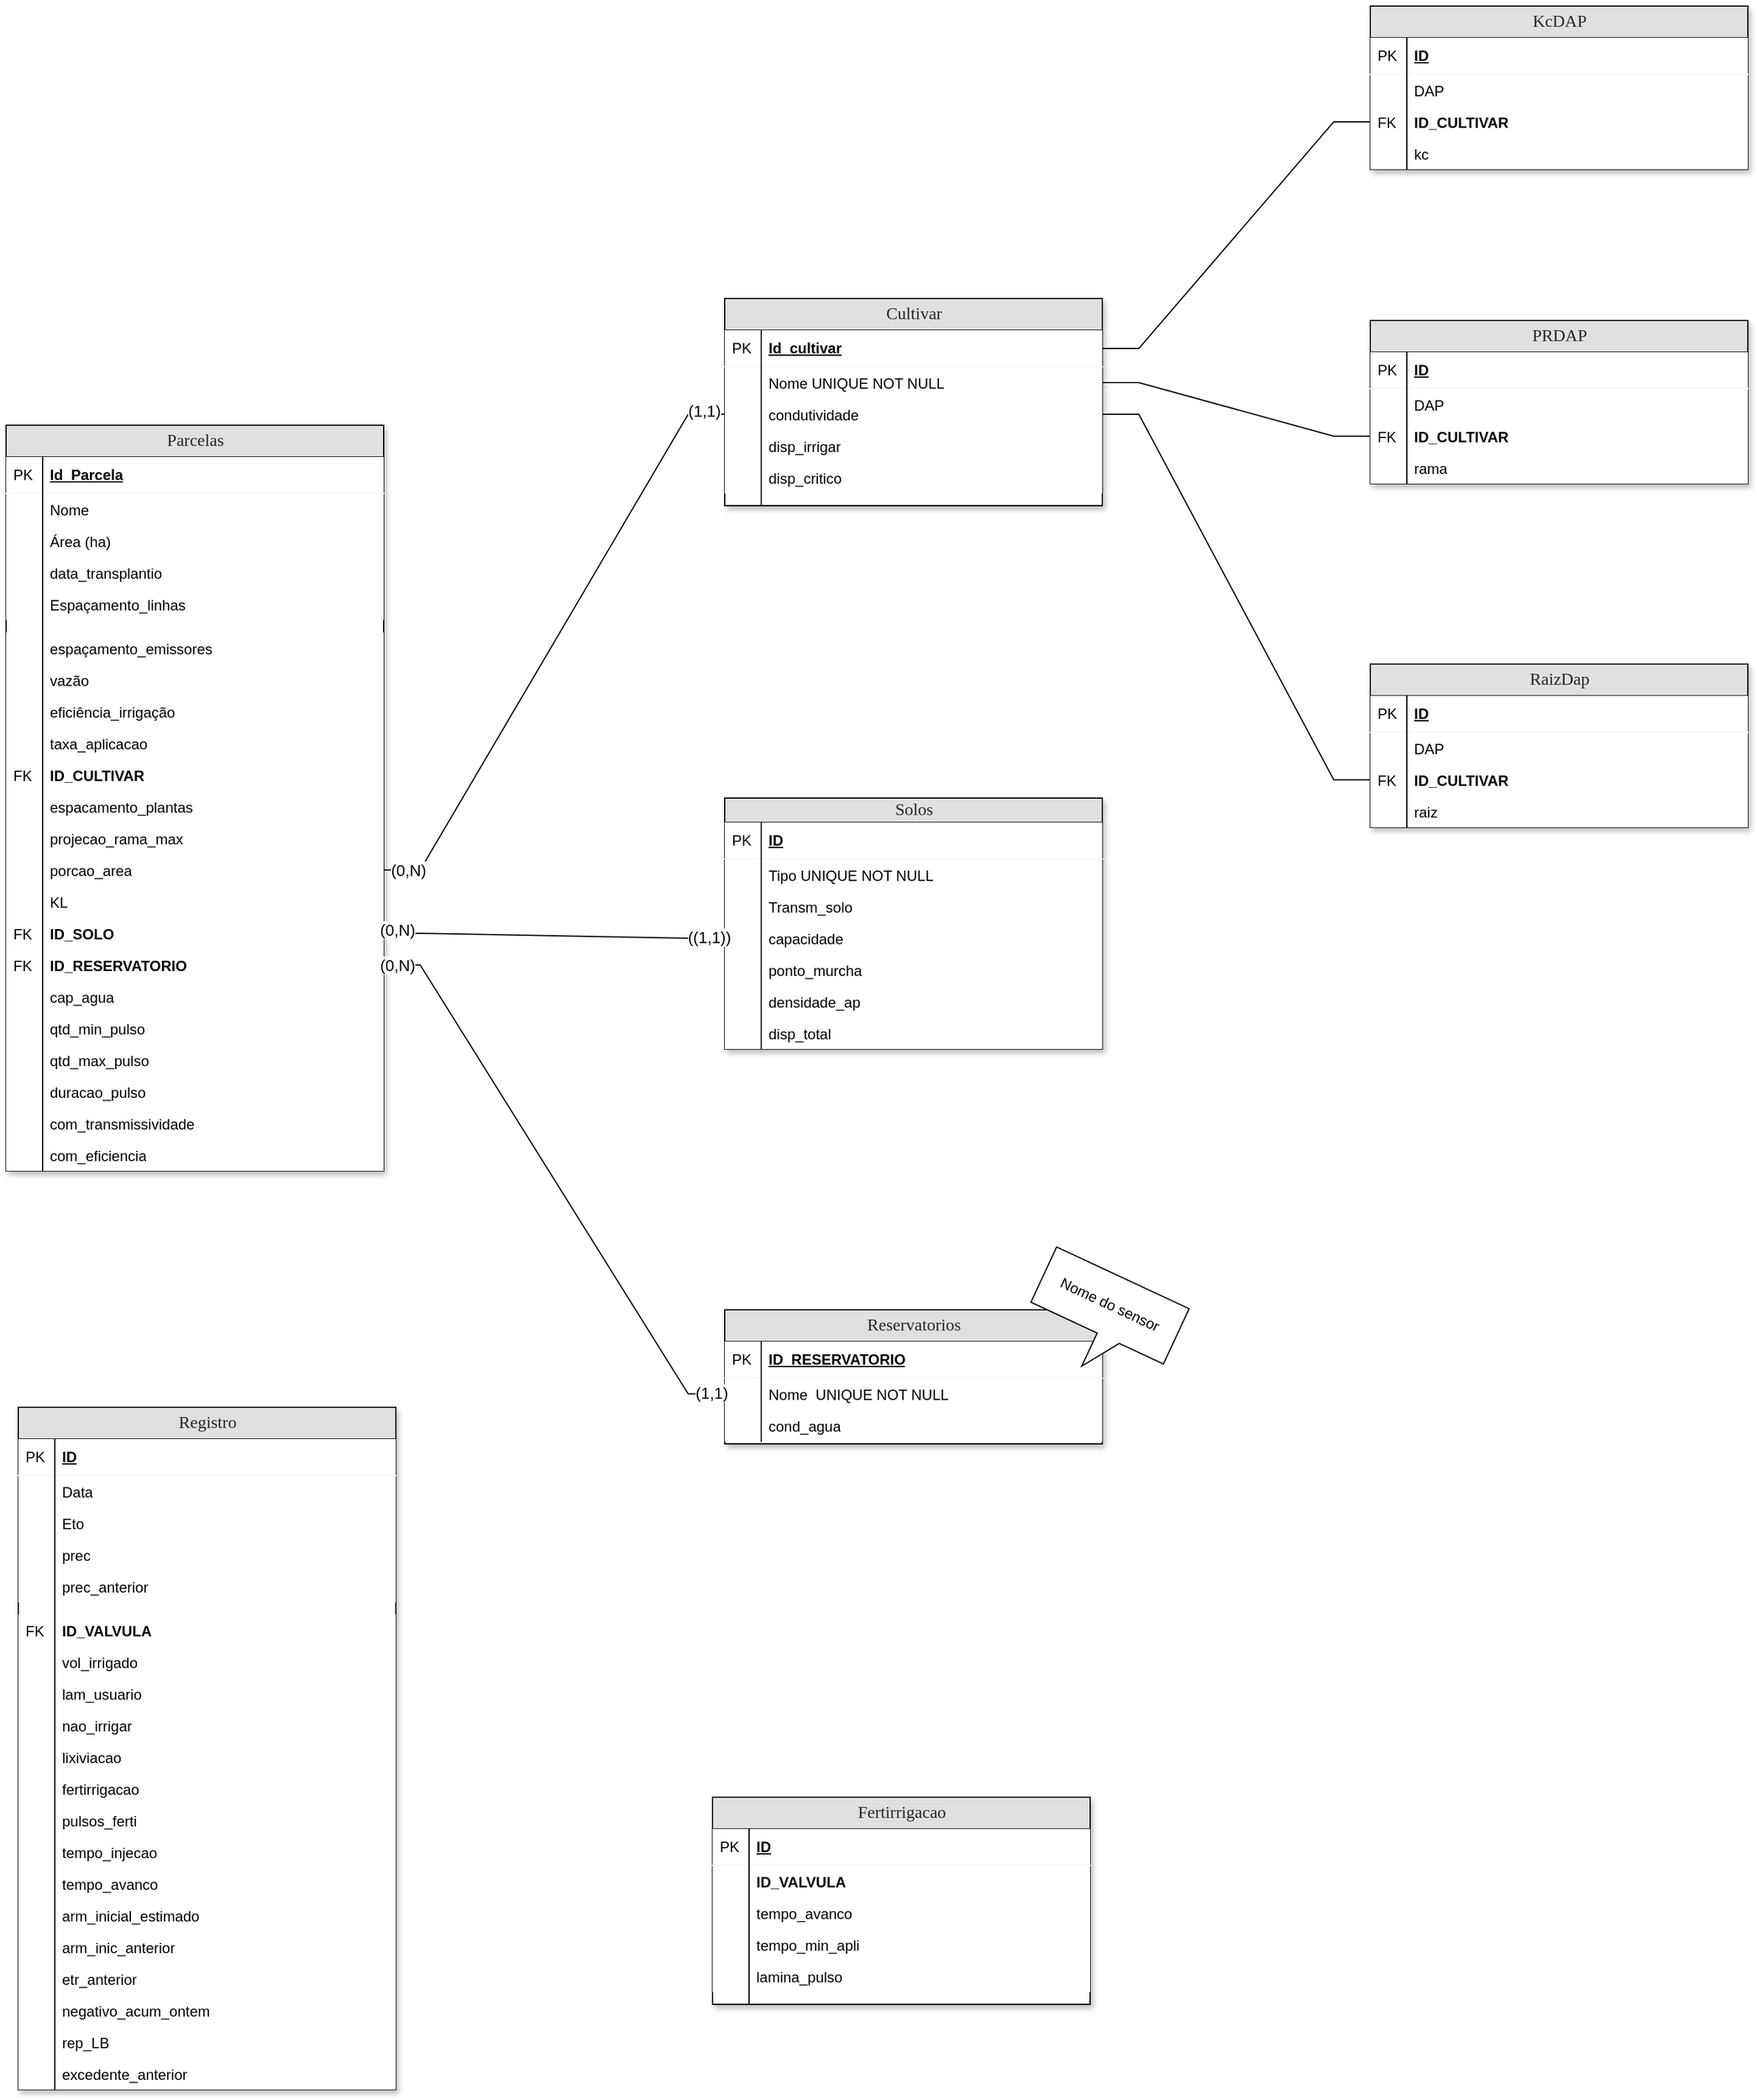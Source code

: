 <mxfile>
    <diagram id="aw4_iAoMQQ2F7JQv2c2n" name="RELACIONAMENTO">
        <mxGraphModel dx="1616" dy="2041" grid="1" gridSize="10" guides="1" tooltips="1" connect="1" arrows="1" fold="1" page="1" pageScale="1" pageWidth="850" pageHeight="1100" math="0" shadow="0">
            <root>
                <mxCell id="vbdp9Ox7UascKZm1nA52-0"/>
                <mxCell id="vbdp9Ox7UascKZm1nA52-1" parent="vbdp9Ox7UascKZm1nA52-0"/>
                <mxCell id="R_LcqMvKqKxRh6fvVJHj-0" value="&lt;font color=&quot;#262626&quot;&gt;Parcelas&lt;/font&gt;" style="swimlane;html=1;fontStyle=0;childLayout=stackLayout;horizontal=1;startSize=26;fillColor=#e0e0e0;horizontalStack=0;resizeParent=1;resizeLast=0;collapsible=1;marginBottom=0;swimlaneFillColor=#ffffff;align=center;rounded=0;shadow=1;comic=0;labelBackgroundColor=none;strokeWidth=1;fontFamily=Verdana;fontSize=14" vertex="1" parent="vbdp9Ox7UascKZm1nA52-1">
                    <mxGeometry x="290" y="224" width="310" height="612" as="geometry"/>
                </mxCell>
                <mxCell id="R_LcqMvKqKxRh6fvVJHj-1" value="Id_Parcela" style="shape=partialRectangle;top=0;left=0;right=0;bottom=1;html=1;align=left;verticalAlign=middle;fillColor=default;spacingLeft=34;spacingRight=4;whiteSpace=wrap;overflow=hidden;rotatable=0;points=[[0,0.5],[1,0.5]];portConstraint=eastwest;dropTarget=0;fontStyle=5;strokeColor=#F0F0F0;" vertex="1" parent="R_LcqMvKqKxRh6fvVJHj-0">
                    <mxGeometry y="26" width="310" height="30" as="geometry"/>
                </mxCell>
                <mxCell id="R_LcqMvKqKxRh6fvVJHj-2" value="PK" style="shape=partialRectangle;top=0;left=0;bottom=0;html=1;fillColor=none;align=left;verticalAlign=middle;spacingLeft=4;spacingRight=4;whiteSpace=wrap;overflow=hidden;rotatable=0;points=[];portConstraint=eastwest;part=1;" vertex="1" connectable="0" parent="R_LcqMvKqKxRh6fvVJHj-1">
                    <mxGeometry width="30" height="30" as="geometry"/>
                </mxCell>
                <mxCell id="R_LcqMvKqKxRh6fvVJHj-3" value="Nome&amp;nbsp;" style="shape=partialRectangle;top=0;left=0;right=0;bottom=0;html=1;align=left;verticalAlign=top;fillColor=default;spacingLeft=34;spacingRight=4;whiteSpace=wrap;overflow=hidden;rotatable=0;points=[[0,0.5],[1,0.5]];portConstraint=eastwest;dropTarget=0;strokeColor=#F0F0F0;" vertex="1" parent="R_LcqMvKqKxRh6fvVJHj-0">
                    <mxGeometry y="56" width="310" height="26" as="geometry"/>
                </mxCell>
                <mxCell id="R_LcqMvKqKxRh6fvVJHj-4" value="" style="shape=partialRectangle;top=0;left=0;bottom=0;html=1;fillColor=none;align=left;verticalAlign=top;spacingLeft=4;spacingRight=4;whiteSpace=wrap;overflow=hidden;rotatable=0;points=[];portConstraint=eastwest;part=1;" vertex="1" connectable="0" parent="R_LcqMvKqKxRh6fvVJHj-3">
                    <mxGeometry width="30" height="26" as="geometry"/>
                </mxCell>
                <mxCell id="R_LcqMvKqKxRh6fvVJHj-5" value="Área (ha)" style="shape=partialRectangle;top=0;left=0;right=0;bottom=0;html=1;align=left;verticalAlign=top;fillColor=default;spacingLeft=34;spacingRight=4;whiteSpace=wrap;overflow=hidden;rotatable=0;points=[[0,0.5],[1,0.5]];portConstraint=eastwest;dropTarget=0;strokeColor=#F0F0F0;" vertex="1" parent="R_LcqMvKqKxRh6fvVJHj-0">
                    <mxGeometry y="82" width="310" height="26" as="geometry"/>
                </mxCell>
                <mxCell id="R_LcqMvKqKxRh6fvVJHj-6" value="" style="shape=partialRectangle;top=0;left=0;bottom=0;html=1;fillColor=none;align=left;verticalAlign=top;spacingLeft=4;spacingRight=4;whiteSpace=wrap;overflow=hidden;rotatable=0;points=[];portConstraint=eastwest;part=1;" vertex="1" connectable="0" parent="R_LcqMvKqKxRh6fvVJHj-5">
                    <mxGeometry width="30" height="26" as="geometry"/>
                </mxCell>
                <mxCell id="R_LcqMvKqKxRh6fvVJHj-7" value="data_transplantio" style="shape=partialRectangle;top=0;left=0;right=0;bottom=0;html=1;align=left;verticalAlign=top;fillColor=default;spacingLeft=34;spacingRight=4;whiteSpace=wrap;overflow=hidden;rotatable=0;points=[[0,0.5],[1,0.5]];portConstraint=eastwest;dropTarget=0;strokeColor=#F0F0F0;" vertex="1" parent="R_LcqMvKqKxRh6fvVJHj-0">
                    <mxGeometry y="108" width="310" height="26" as="geometry"/>
                </mxCell>
                <mxCell id="R_LcqMvKqKxRh6fvVJHj-8" value="" style="shape=partialRectangle;top=0;left=0;bottom=0;html=1;fillColor=none;align=left;verticalAlign=top;spacingLeft=4;spacingRight=4;whiteSpace=wrap;overflow=hidden;rotatable=0;points=[];portConstraint=eastwest;part=1;" vertex="1" connectable="0" parent="R_LcqMvKqKxRh6fvVJHj-7">
                    <mxGeometry width="30" height="26" as="geometry"/>
                </mxCell>
                <mxCell id="R_LcqMvKqKxRh6fvVJHj-9" value="Espaçamento_linhas" style="shape=partialRectangle;top=0;left=0;right=0;bottom=0;html=1;align=left;verticalAlign=top;fillColor=default;spacingLeft=34;spacingRight=4;whiteSpace=wrap;overflow=hidden;rotatable=0;points=[[0,0.5],[1,0.5]];portConstraint=eastwest;dropTarget=0;strokeColor=#F0F0F0;" vertex="1" parent="R_LcqMvKqKxRh6fvVJHj-0">
                    <mxGeometry y="134" width="310" height="26" as="geometry"/>
                </mxCell>
                <mxCell id="R_LcqMvKqKxRh6fvVJHj-10" value="" style="shape=partialRectangle;top=0;left=0;bottom=0;html=1;fillColor=none;align=left;verticalAlign=top;spacingLeft=4;spacingRight=4;whiteSpace=wrap;overflow=hidden;rotatable=0;points=[];portConstraint=eastwest;part=1;" vertex="1" connectable="0" parent="R_LcqMvKqKxRh6fvVJHj-9">
                    <mxGeometry width="30" height="26" as="geometry"/>
                </mxCell>
                <mxCell id="R_LcqMvKqKxRh6fvVJHj-11" value="" style="shape=partialRectangle;top=0;left=0;right=0;bottom=0;html=1;align=left;verticalAlign=top;fillColor=none;spacingLeft=34;spacingRight=4;whiteSpace=wrap;overflow=hidden;rotatable=0;points=[[0,0.5],[1,0.5]];portConstraint=eastwest;dropTarget=0;shadow=1;" vertex="1" parent="R_LcqMvKqKxRh6fvVJHj-0">
                    <mxGeometry y="160" width="310" height="10" as="geometry"/>
                </mxCell>
                <mxCell id="R_LcqMvKqKxRh6fvVJHj-12" value="" style="shape=partialRectangle;top=0;left=0;bottom=0;html=1;fillColor=none;align=left;verticalAlign=top;spacingLeft=4;spacingRight=4;whiteSpace=wrap;overflow=hidden;rotatable=0;points=[];portConstraint=eastwest;part=1;" vertex="1" connectable="0" parent="R_LcqMvKqKxRh6fvVJHj-11">
                    <mxGeometry width="30" height="10" as="geometry"/>
                </mxCell>
                <mxCell id="R_LcqMvKqKxRh6fvVJHj-13" value="espaçamento_emissores" style="shape=partialRectangle;top=0;left=0;right=0;bottom=0;html=1;align=left;verticalAlign=top;fillColor=default;spacingLeft=34;spacingRight=4;whiteSpace=wrap;overflow=hidden;rotatable=0;points=[[0,0.5],[1,0.5]];portConstraint=eastwest;dropTarget=0;strokeColor=#F0F0F0;" vertex="1" parent="R_LcqMvKqKxRh6fvVJHj-0">
                    <mxGeometry y="170" width="310" height="26" as="geometry"/>
                </mxCell>
                <mxCell id="R_LcqMvKqKxRh6fvVJHj-14" value="" style="shape=partialRectangle;top=0;left=0;bottom=0;html=1;fillColor=none;align=left;verticalAlign=top;spacingLeft=4;spacingRight=4;whiteSpace=wrap;overflow=hidden;rotatable=0;points=[];portConstraint=eastwest;part=1;" vertex="1" connectable="0" parent="R_LcqMvKqKxRh6fvVJHj-13">
                    <mxGeometry width="30" height="26" as="geometry"/>
                </mxCell>
                <mxCell id="R_LcqMvKqKxRh6fvVJHj-15" value="vazão" style="shape=partialRectangle;top=0;left=0;right=0;bottom=0;html=1;align=left;verticalAlign=top;fillColor=default;spacingLeft=34;spacingRight=4;whiteSpace=wrap;overflow=hidden;rotatable=0;points=[[0,0.5],[1,0.5]];portConstraint=eastwest;dropTarget=0;strokeColor=#F0F0F0;" vertex="1" parent="R_LcqMvKqKxRh6fvVJHj-0">
                    <mxGeometry y="196" width="310" height="26" as="geometry"/>
                </mxCell>
                <mxCell id="R_LcqMvKqKxRh6fvVJHj-16" value="" style="shape=partialRectangle;top=0;left=0;bottom=0;html=1;fillColor=none;align=left;verticalAlign=top;spacingLeft=4;spacingRight=4;whiteSpace=wrap;overflow=hidden;rotatable=0;points=[];portConstraint=eastwest;part=1;" vertex="1" connectable="0" parent="R_LcqMvKqKxRh6fvVJHj-15">
                    <mxGeometry width="30" height="26" as="geometry"/>
                </mxCell>
                <mxCell id="R_LcqMvKqKxRh6fvVJHj-17" value="eficiência_irrigação" style="shape=partialRectangle;top=0;left=0;right=0;bottom=0;html=1;align=left;verticalAlign=top;fillColor=default;spacingLeft=34;spacingRight=4;whiteSpace=wrap;overflow=hidden;rotatable=0;points=[[0,0.5],[1,0.5]];portConstraint=eastwest;dropTarget=0;strokeColor=#F0F0F0;" vertex="1" parent="R_LcqMvKqKxRh6fvVJHj-0">
                    <mxGeometry y="222" width="310" height="26" as="geometry"/>
                </mxCell>
                <mxCell id="R_LcqMvKqKxRh6fvVJHj-18" value="" style="shape=partialRectangle;top=0;left=0;bottom=0;html=1;fillColor=none;align=left;verticalAlign=top;spacingLeft=4;spacingRight=4;whiteSpace=wrap;overflow=hidden;rotatable=0;points=[];portConstraint=eastwest;part=1;" vertex="1" connectable="0" parent="R_LcqMvKqKxRh6fvVJHj-17">
                    <mxGeometry width="30" height="26" as="geometry"/>
                </mxCell>
                <mxCell id="R_LcqMvKqKxRh6fvVJHj-19" value="taxa_aplicacao" style="shape=partialRectangle;top=0;left=0;right=0;bottom=0;html=1;align=left;verticalAlign=top;fillColor=default;spacingLeft=34;spacingRight=4;whiteSpace=wrap;overflow=hidden;rotatable=0;points=[[0,0.5],[1,0.5]];portConstraint=eastwest;dropTarget=0;strokeColor=#F0F0F0;" vertex="1" parent="R_LcqMvKqKxRh6fvVJHj-0">
                    <mxGeometry y="248" width="310" height="26" as="geometry"/>
                </mxCell>
                <mxCell id="R_LcqMvKqKxRh6fvVJHj-20" value="" style="shape=partialRectangle;top=0;left=0;bottom=0;html=1;fillColor=none;align=left;verticalAlign=top;spacingLeft=4;spacingRight=4;whiteSpace=wrap;overflow=hidden;rotatable=0;points=[];portConstraint=eastwest;part=1;" vertex="1" connectable="0" parent="R_LcqMvKqKxRh6fvVJHj-19">
                    <mxGeometry width="30" height="26" as="geometry"/>
                </mxCell>
                <mxCell id="R_LcqMvKqKxRh6fvVJHj-21" value="&lt;b&gt;ID_CULTIVAR&lt;/b&gt;" style="shape=partialRectangle;top=0;left=0;right=0;bottom=0;html=1;align=left;verticalAlign=top;fillColor=default;spacingLeft=34;spacingRight=4;whiteSpace=wrap;overflow=hidden;rotatable=0;points=[[0,0.5],[1,0.5]];portConstraint=eastwest;dropTarget=0;strokeColor=#F0F0F0;" vertex="1" parent="R_LcqMvKqKxRh6fvVJHj-0">
                    <mxGeometry y="274" width="310" height="26" as="geometry"/>
                </mxCell>
                <mxCell id="R_LcqMvKqKxRh6fvVJHj-22" value="FK" style="shape=partialRectangle;top=0;left=0;bottom=0;html=1;fillColor=none;align=left;verticalAlign=top;spacingLeft=4;spacingRight=4;whiteSpace=wrap;overflow=hidden;rotatable=0;points=[];portConstraint=eastwest;part=1;" vertex="1" connectable="0" parent="R_LcqMvKqKxRh6fvVJHj-21">
                    <mxGeometry width="30" height="26" as="geometry"/>
                </mxCell>
                <mxCell id="R_LcqMvKqKxRh6fvVJHj-23" value="espacamento_plantas" style="shape=partialRectangle;top=0;left=0;right=0;bottom=0;html=1;align=left;verticalAlign=top;fillColor=default;spacingLeft=34;spacingRight=4;whiteSpace=wrap;overflow=hidden;rotatable=0;points=[[0,0.5],[1,0.5]];portConstraint=eastwest;dropTarget=0;strokeColor=#F0F0F0;" vertex="1" parent="R_LcqMvKqKxRh6fvVJHj-0">
                    <mxGeometry y="300" width="310" height="26" as="geometry"/>
                </mxCell>
                <mxCell id="R_LcqMvKqKxRh6fvVJHj-24" value="" style="shape=partialRectangle;top=0;left=0;bottom=0;html=1;fillColor=none;align=left;verticalAlign=top;spacingLeft=4;spacingRight=4;whiteSpace=wrap;overflow=hidden;rotatable=0;points=[];portConstraint=eastwest;part=1;" vertex="1" connectable="0" parent="R_LcqMvKqKxRh6fvVJHj-23">
                    <mxGeometry width="30" height="26" as="geometry"/>
                </mxCell>
                <mxCell id="R_LcqMvKqKxRh6fvVJHj-25" value="projecao_rama_max" style="shape=partialRectangle;top=0;left=0;right=0;bottom=0;html=1;align=left;verticalAlign=top;fillColor=default;spacingLeft=34;spacingRight=4;whiteSpace=wrap;overflow=hidden;rotatable=0;points=[[0,0.5],[1,0.5]];portConstraint=eastwest;dropTarget=0;strokeColor=#F0F0F0;" vertex="1" parent="R_LcqMvKqKxRh6fvVJHj-0">
                    <mxGeometry y="326" width="310" height="26" as="geometry"/>
                </mxCell>
                <mxCell id="R_LcqMvKqKxRh6fvVJHj-26" value="" style="shape=partialRectangle;top=0;left=0;bottom=0;html=1;fillColor=none;align=left;verticalAlign=top;spacingLeft=4;spacingRight=4;whiteSpace=wrap;overflow=hidden;rotatable=0;points=[];portConstraint=eastwest;part=1;" vertex="1" connectable="0" parent="R_LcqMvKqKxRh6fvVJHj-25">
                    <mxGeometry width="30" height="26" as="geometry"/>
                </mxCell>
                <mxCell id="R_LcqMvKqKxRh6fvVJHj-27" value="porcao_area" style="shape=partialRectangle;top=0;left=0;right=0;bottom=0;html=1;align=left;verticalAlign=top;fillColor=default;spacingLeft=34;spacingRight=4;whiteSpace=wrap;overflow=hidden;rotatable=0;points=[[0,0.5],[1,0.5]];portConstraint=eastwest;dropTarget=0;strokeColor=#F0F0F0;" vertex="1" parent="R_LcqMvKqKxRh6fvVJHj-0">
                    <mxGeometry y="352" width="310" height="26" as="geometry"/>
                </mxCell>
                <mxCell id="R_LcqMvKqKxRh6fvVJHj-28" value="" style="shape=partialRectangle;top=0;left=0;bottom=0;html=1;fillColor=none;align=left;verticalAlign=top;spacingLeft=4;spacingRight=4;whiteSpace=wrap;overflow=hidden;rotatable=0;points=[];portConstraint=eastwest;part=1;" vertex="1" connectable="0" parent="R_LcqMvKqKxRh6fvVJHj-27">
                    <mxGeometry width="30" height="26" as="geometry"/>
                </mxCell>
                <mxCell id="R_LcqMvKqKxRh6fvVJHj-29" value="KL" style="shape=partialRectangle;top=0;left=0;right=0;bottom=0;html=1;align=left;verticalAlign=top;fillColor=default;spacingLeft=34;spacingRight=4;whiteSpace=wrap;overflow=hidden;rotatable=0;points=[[0,0.5],[1,0.5]];portConstraint=eastwest;dropTarget=0;strokeColor=#F0F0F0;" vertex="1" parent="R_LcqMvKqKxRh6fvVJHj-0">
                    <mxGeometry y="378" width="310" height="26" as="geometry"/>
                </mxCell>
                <mxCell id="R_LcqMvKqKxRh6fvVJHj-30" value="" style="shape=partialRectangle;top=0;left=0;bottom=0;html=1;fillColor=none;align=left;verticalAlign=top;spacingLeft=4;spacingRight=4;whiteSpace=wrap;overflow=hidden;rotatable=0;points=[];portConstraint=eastwest;part=1;" vertex="1" connectable="0" parent="R_LcqMvKqKxRh6fvVJHj-29">
                    <mxGeometry width="30" height="26" as="geometry"/>
                </mxCell>
                <mxCell id="R_LcqMvKqKxRh6fvVJHj-31" value="&lt;b&gt;ID_SOLO&lt;/b&gt;" style="shape=partialRectangle;top=0;left=0;right=0;bottom=0;html=1;align=left;verticalAlign=top;fillColor=default;spacingLeft=34;spacingRight=4;whiteSpace=wrap;overflow=hidden;rotatable=0;points=[[0,0.5],[1,0.5]];portConstraint=eastwest;dropTarget=0;strokeColor=#F0F0F0;" vertex="1" parent="R_LcqMvKqKxRh6fvVJHj-0">
                    <mxGeometry y="404" width="310" height="26" as="geometry"/>
                </mxCell>
                <mxCell id="R_LcqMvKqKxRh6fvVJHj-32" value="FK" style="shape=partialRectangle;top=0;left=0;bottom=0;html=1;fillColor=none;align=left;verticalAlign=top;spacingLeft=4;spacingRight=4;whiteSpace=wrap;overflow=hidden;rotatable=0;points=[];portConstraint=eastwest;part=1;" vertex="1" connectable="0" parent="R_LcqMvKqKxRh6fvVJHj-31">
                    <mxGeometry width="30" height="26" as="geometry"/>
                </mxCell>
                <mxCell id="R_LcqMvKqKxRh6fvVJHj-33" value="&lt;b&gt;ID_RESERVATORIO&lt;/b&gt;" style="shape=partialRectangle;top=0;left=0;right=0;bottom=0;html=1;align=left;verticalAlign=top;fillColor=default;spacingLeft=34;spacingRight=4;whiteSpace=wrap;overflow=hidden;rotatable=0;points=[[0,0.5],[1,0.5]];portConstraint=eastwest;dropTarget=0;strokeColor=#F0F0F0;" vertex="1" parent="R_LcqMvKqKxRh6fvVJHj-0">
                    <mxGeometry y="430" width="310" height="26" as="geometry"/>
                </mxCell>
                <mxCell id="R_LcqMvKqKxRh6fvVJHj-34" value="FK" style="shape=partialRectangle;top=0;left=0;bottom=0;html=1;fillColor=none;align=left;verticalAlign=top;spacingLeft=4;spacingRight=4;whiteSpace=wrap;overflow=hidden;rotatable=0;points=[];portConstraint=eastwest;part=1;" vertex="1" connectable="0" parent="R_LcqMvKqKxRh6fvVJHj-33">
                    <mxGeometry width="30" height="26" as="geometry"/>
                </mxCell>
                <mxCell id="R_LcqMvKqKxRh6fvVJHj-35" value="cap_agua" style="shape=partialRectangle;top=0;left=0;right=0;bottom=0;html=1;align=left;verticalAlign=top;fillColor=default;spacingLeft=34;spacingRight=4;whiteSpace=wrap;overflow=hidden;rotatable=0;points=[[0,0.5],[1,0.5]];portConstraint=eastwest;dropTarget=0;strokeColor=#F0F0F0;" vertex="1" parent="R_LcqMvKqKxRh6fvVJHj-0">
                    <mxGeometry y="456" width="310" height="26" as="geometry"/>
                </mxCell>
                <mxCell id="R_LcqMvKqKxRh6fvVJHj-36" value="" style="shape=partialRectangle;top=0;left=0;bottom=0;html=1;fillColor=none;align=left;verticalAlign=top;spacingLeft=4;spacingRight=4;whiteSpace=wrap;overflow=hidden;rotatable=0;points=[];portConstraint=eastwest;part=1;" vertex="1" connectable="0" parent="R_LcqMvKqKxRh6fvVJHj-35">
                    <mxGeometry width="30" height="26" as="geometry"/>
                </mxCell>
                <mxCell id="R_LcqMvKqKxRh6fvVJHj-37" value="qtd_min_pulso" style="shape=partialRectangle;top=0;left=0;right=0;bottom=0;html=1;align=left;verticalAlign=top;fillColor=default;spacingLeft=34;spacingRight=4;whiteSpace=wrap;overflow=hidden;rotatable=0;points=[[0,0.5],[1,0.5]];portConstraint=eastwest;dropTarget=0;strokeColor=#F0F0F0;" vertex="1" parent="R_LcqMvKqKxRh6fvVJHj-0">
                    <mxGeometry y="482" width="310" height="26" as="geometry"/>
                </mxCell>
                <mxCell id="R_LcqMvKqKxRh6fvVJHj-38" value="" style="shape=partialRectangle;top=0;left=0;bottom=0;html=1;fillColor=none;align=left;verticalAlign=top;spacingLeft=4;spacingRight=4;whiteSpace=wrap;overflow=hidden;rotatable=0;points=[];portConstraint=eastwest;part=1;" vertex="1" connectable="0" parent="R_LcqMvKqKxRh6fvVJHj-37">
                    <mxGeometry width="30" height="26" as="geometry"/>
                </mxCell>
                <mxCell id="R_LcqMvKqKxRh6fvVJHj-39" value="qtd_max_pulso" style="shape=partialRectangle;top=0;left=0;right=0;bottom=0;html=1;align=left;verticalAlign=top;fillColor=default;spacingLeft=34;spacingRight=4;whiteSpace=wrap;overflow=hidden;rotatable=0;points=[[0,0.5],[1,0.5]];portConstraint=eastwest;dropTarget=0;strokeColor=#F0F0F0;" vertex="1" parent="R_LcqMvKqKxRh6fvVJHj-0">
                    <mxGeometry y="508" width="310" height="26" as="geometry"/>
                </mxCell>
                <mxCell id="R_LcqMvKqKxRh6fvVJHj-40" value="" style="shape=partialRectangle;top=0;left=0;bottom=0;html=1;fillColor=none;align=left;verticalAlign=top;spacingLeft=4;spacingRight=4;whiteSpace=wrap;overflow=hidden;rotatable=0;points=[];portConstraint=eastwest;part=1;" vertex="1" connectable="0" parent="R_LcqMvKqKxRh6fvVJHj-39">
                    <mxGeometry width="30" height="26" as="geometry"/>
                </mxCell>
                <mxCell id="R_LcqMvKqKxRh6fvVJHj-41" value="duracao_pulso" style="shape=partialRectangle;top=0;left=0;right=0;bottom=0;html=1;align=left;verticalAlign=top;fillColor=default;spacingLeft=34;spacingRight=4;whiteSpace=wrap;overflow=hidden;rotatable=0;points=[[0,0.5],[1,0.5]];portConstraint=eastwest;dropTarget=0;strokeColor=#F0F0F0;" vertex="1" parent="R_LcqMvKqKxRh6fvVJHj-0">
                    <mxGeometry y="534" width="310" height="26" as="geometry"/>
                </mxCell>
                <mxCell id="R_LcqMvKqKxRh6fvVJHj-42" value="" style="shape=partialRectangle;top=0;left=0;bottom=0;html=1;fillColor=none;align=left;verticalAlign=top;spacingLeft=4;spacingRight=4;whiteSpace=wrap;overflow=hidden;rotatable=0;points=[];portConstraint=eastwest;part=1;" vertex="1" connectable="0" parent="R_LcqMvKqKxRh6fvVJHj-41">
                    <mxGeometry width="30" height="26" as="geometry"/>
                </mxCell>
                <mxCell id="R_LcqMvKqKxRh6fvVJHj-43" value="com_transmissividade" style="shape=partialRectangle;top=0;left=0;right=0;bottom=0;html=1;align=left;verticalAlign=top;fillColor=default;spacingLeft=34;spacingRight=4;whiteSpace=wrap;overflow=hidden;rotatable=0;points=[[0,0.5],[1,0.5]];portConstraint=eastwest;dropTarget=0;strokeColor=#F0F0F0;" vertex="1" parent="R_LcqMvKqKxRh6fvVJHj-0">
                    <mxGeometry y="560" width="310" height="26" as="geometry"/>
                </mxCell>
                <mxCell id="R_LcqMvKqKxRh6fvVJHj-44" value="" style="shape=partialRectangle;top=0;left=0;bottom=0;html=1;fillColor=none;align=left;verticalAlign=top;spacingLeft=4;spacingRight=4;whiteSpace=wrap;overflow=hidden;rotatable=0;points=[];portConstraint=eastwest;part=1;" vertex="1" connectable="0" parent="R_LcqMvKqKxRh6fvVJHj-43">
                    <mxGeometry width="30" height="26" as="geometry"/>
                </mxCell>
                <mxCell id="R_LcqMvKqKxRh6fvVJHj-45" value="com_eficiencia" style="shape=partialRectangle;top=0;left=0;right=0;bottom=0;html=1;align=left;verticalAlign=top;fillColor=default;spacingLeft=34;spacingRight=4;whiteSpace=wrap;overflow=hidden;rotatable=0;points=[[0,0.5],[1,0.5]];portConstraint=eastwest;dropTarget=0;strokeColor=#F0F0F0;" vertex="1" parent="R_LcqMvKqKxRh6fvVJHj-0">
                    <mxGeometry y="586" width="310" height="26" as="geometry"/>
                </mxCell>
                <mxCell id="R_LcqMvKqKxRh6fvVJHj-46" value="" style="shape=partialRectangle;top=0;left=0;bottom=0;html=1;fillColor=none;align=left;verticalAlign=top;spacingLeft=4;spacingRight=4;whiteSpace=wrap;overflow=hidden;rotatable=0;points=[];portConstraint=eastwest;part=1;" vertex="1" connectable="0" parent="R_LcqMvKqKxRh6fvVJHj-45">
                    <mxGeometry width="30" height="26" as="geometry"/>
                </mxCell>
                <mxCell id="R_LcqMvKqKxRh6fvVJHj-47" value="&lt;font color=&quot;#262626&quot;&gt;Cultivar&lt;/font&gt;" style="swimlane;html=1;fontStyle=0;childLayout=stackLayout;horizontal=1;startSize=26;fillColor=#e0e0e0;horizontalStack=0;resizeParent=1;resizeLast=0;collapsible=1;marginBottom=0;swimlaneFillColor=#ffffff;align=center;rounded=0;shadow=1;comic=0;labelBackgroundColor=none;strokeWidth=1;fontFamily=Verdana;fontSize=14" vertex="1" parent="vbdp9Ox7UascKZm1nA52-1">
                    <mxGeometry x="880" y="120" width="310" height="170" as="geometry"/>
                </mxCell>
                <mxCell id="R_LcqMvKqKxRh6fvVJHj-48" value="Id_cultivar" style="shape=partialRectangle;top=0;left=0;right=0;bottom=1;html=1;align=left;verticalAlign=middle;fillColor=default;spacingLeft=34;spacingRight=4;whiteSpace=wrap;overflow=hidden;rotatable=0;points=[[0,0.5],[1,0.5]];portConstraint=eastwest;dropTarget=0;fontStyle=5;strokeColor=#F0F0F0;" vertex="1" parent="R_LcqMvKqKxRh6fvVJHj-47">
                    <mxGeometry y="26" width="310" height="30" as="geometry"/>
                </mxCell>
                <mxCell id="R_LcqMvKqKxRh6fvVJHj-49" value="PK" style="shape=partialRectangle;top=0;left=0;bottom=0;html=1;fillColor=none;align=left;verticalAlign=middle;spacingLeft=4;spacingRight=4;whiteSpace=wrap;overflow=hidden;rotatable=0;points=[];portConstraint=eastwest;part=1;" vertex="1" connectable="0" parent="R_LcqMvKqKxRh6fvVJHj-48">
                    <mxGeometry width="30" height="30" as="geometry"/>
                </mxCell>
                <mxCell id="R_LcqMvKqKxRh6fvVJHj-50" value="Nome UNIQUE NOT NULL" style="shape=partialRectangle;top=0;left=0;right=0;bottom=0;html=1;align=left;verticalAlign=top;fillColor=default;spacingLeft=34;spacingRight=4;whiteSpace=wrap;overflow=hidden;rotatable=0;points=[[0,0.5],[1,0.5]];portConstraint=eastwest;dropTarget=0;strokeColor=#F0F0F0;" vertex="1" parent="R_LcqMvKqKxRh6fvVJHj-47">
                    <mxGeometry y="56" width="310" height="26" as="geometry"/>
                </mxCell>
                <mxCell id="R_LcqMvKqKxRh6fvVJHj-51" value="" style="shape=partialRectangle;top=0;left=0;bottom=0;html=1;fillColor=none;align=left;verticalAlign=top;spacingLeft=4;spacingRight=4;whiteSpace=wrap;overflow=hidden;rotatable=0;points=[];portConstraint=eastwest;part=1;" vertex="1" connectable="0" parent="R_LcqMvKqKxRh6fvVJHj-50">
                    <mxGeometry width="30" height="26" as="geometry"/>
                </mxCell>
                <mxCell id="R_LcqMvKqKxRh6fvVJHj-52" value="condutividade&lt;span style=&quot;white-space: pre&quot;&gt;&#9;&lt;/span&gt;" style="shape=partialRectangle;top=0;left=0;right=0;bottom=0;html=1;align=left;verticalAlign=top;fillColor=default;spacingLeft=34;spacingRight=4;whiteSpace=wrap;overflow=hidden;rotatable=0;points=[[0,0.5],[1,0.5]];portConstraint=eastwest;dropTarget=0;strokeColor=#F0F0F0;" vertex="1" parent="R_LcqMvKqKxRh6fvVJHj-47">
                    <mxGeometry y="82" width="310" height="26" as="geometry"/>
                </mxCell>
                <mxCell id="R_LcqMvKqKxRh6fvVJHj-53" value="" style="shape=partialRectangle;top=0;left=0;bottom=0;html=1;fillColor=none;align=left;verticalAlign=top;spacingLeft=4;spacingRight=4;whiteSpace=wrap;overflow=hidden;rotatable=0;points=[];portConstraint=eastwest;part=1;" vertex="1" connectable="0" parent="R_LcqMvKqKxRh6fvVJHj-52">
                    <mxGeometry width="30" height="26" as="geometry"/>
                </mxCell>
                <mxCell id="R_LcqMvKqKxRh6fvVJHj-54" value="disp_irrigar" style="shape=partialRectangle;top=0;left=0;right=0;bottom=0;html=1;align=left;verticalAlign=top;fillColor=default;spacingLeft=34;spacingRight=4;whiteSpace=wrap;overflow=hidden;rotatable=0;points=[[0,0.5],[1,0.5]];portConstraint=eastwest;dropTarget=0;strokeColor=#F0F0F0;" vertex="1" parent="R_LcqMvKqKxRh6fvVJHj-47">
                    <mxGeometry y="108" width="310" height="26" as="geometry"/>
                </mxCell>
                <mxCell id="R_LcqMvKqKxRh6fvVJHj-55" value="" style="shape=partialRectangle;top=0;left=0;bottom=0;html=1;fillColor=none;align=left;verticalAlign=top;spacingLeft=4;spacingRight=4;whiteSpace=wrap;overflow=hidden;rotatable=0;points=[];portConstraint=eastwest;part=1;" vertex="1" connectable="0" parent="R_LcqMvKqKxRh6fvVJHj-54">
                    <mxGeometry width="30" height="26" as="geometry"/>
                </mxCell>
                <mxCell id="R_LcqMvKqKxRh6fvVJHj-56" value="disp_critico" style="shape=partialRectangle;top=0;left=0;right=0;bottom=0;html=1;align=left;verticalAlign=top;fillColor=default;spacingLeft=34;spacingRight=4;whiteSpace=wrap;overflow=hidden;rotatable=0;points=[[0,0.5],[1,0.5]];portConstraint=eastwest;dropTarget=0;strokeColor=#F0F0F0;" vertex="1" parent="R_LcqMvKqKxRh6fvVJHj-47">
                    <mxGeometry y="134" width="310" height="26" as="geometry"/>
                </mxCell>
                <mxCell id="R_LcqMvKqKxRh6fvVJHj-57" value="" style="shape=partialRectangle;top=0;left=0;bottom=0;html=1;fillColor=none;align=left;verticalAlign=top;spacingLeft=4;spacingRight=4;whiteSpace=wrap;overflow=hidden;rotatable=0;points=[];portConstraint=eastwest;part=1;" vertex="1" connectable="0" parent="R_LcqMvKqKxRh6fvVJHj-56">
                    <mxGeometry width="30" height="26" as="geometry"/>
                </mxCell>
                <mxCell id="R_LcqMvKqKxRh6fvVJHj-58" value="" style="shape=partialRectangle;top=0;left=0;right=0;bottom=0;html=1;align=left;verticalAlign=top;fillColor=none;spacingLeft=34;spacingRight=4;whiteSpace=wrap;overflow=hidden;rotatable=0;points=[[0,0.5],[1,0.5]];portConstraint=eastwest;dropTarget=0;shadow=1;" vertex="1" parent="R_LcqMvKqKxRh6fvVJHj-47">
                    <mxGeometry y="160" width="310" height="10" as="geometry"/>
                </mxCell>
                <mxCell id="R_LcqMvKqKxRh6fvVJHj-59" value="" style="shape=partialRectangle;top=0;left=0;bottom=0;html=1;fillColor=none;align=left;verticalAlign=top;spacingLeft=4;spacingRight=4;whiteSpace=wrap;overflow=hidden;rotatable=0;points=[];portConstraint=eastwest;part=1;" vertex="1" connectable="0" parent="R_LcqMvKqKxRh6fvVJHj-58">
                    <mxGeometry width="30" height="10" as="geometry"/>
                </mxCell>
                <mxCell id="R_LcqMvKqKxRh6fvVJHj-60" value="&lt;font color=&quot;#262626&quot;&gt;KcDAP&lt;/font&gt;" style="swimlane;html=1;fontStyle=0;childLayout=stackLayout;horizontal=1;startSize=26;fillColor=#e0e0e0;horizontalStack=0;resizeParent=1;resizeLast=0;collapsible=1;marginBottom=0;swimlaneFillColor=#ffffff;align=center;rounded=0;shadow=1;comic=0;labelBackgroundColor=none;strokeWidth=1;fontFamily=Verdana;fontSize=14" vertex="1" parent="vbdp9Ox7UascKZm1nA52-1">
                    <mxGeometry x="1410" y="-120" width="310" height="134" as="geometry"/>
                </mxCell>
                <mxCell id="R_LcqMvKqKxRh6fvVJHj-61" value="ID" style="shape=partialRectangle;top=0;left=0;right=0;bottom=1;html=1;align=left;verticalAlign=middle;fillColor=default;spacingLeft=34;spacingRight=4;whiteSpace=wrap;overflow=hidden;rotatable=0;points=[[0,0.5],[1,0.5]];portConstraint=eastwest;dropTarget=0;fontStyle=5;strokeColor=#F0F0F0;" vertex="1" parent="R_LcqMvKqKxRh6fvVJHj-60">
                    <mxGeometry y="26" width="310" height="30" as="geometry"/>
                </mxCell>
                <mxCell id="R_LcqMvKqKxRh6fvVJHj-62" value="PK" style="shape=partialRectangle;top=0;left=0;bottom=0;html=1;fillColor=none;align=left;verticalAlign=middle;spacingLeft=4;spacingRight=4;whiteSpace=wrap;overflow=hidden;rotatable=0;points=[];portConstraint=eastwest;part=1;" vertex="1" connectable="0" parent="R_LcqMvKqKxRh6fvVJHj-61">
                    <mxGeometry width="30" height="30" as="geometry"/>
                </mxCell>
                <mxCell id="R_LcqMvKqKxRh6fvVJHj-63" value="DAP&lt;span style=&quot;white-space: pre&quot;&gt;&#9;&lt;/span&gt;" style="shape=partialRectangle;top=0;left=0;right=0;bottom=0;html=1;align=left;verticalAlign=top;fillColor=default;spacingLeft=34;spacingRight=4;whiteSpace=wrap;overflow=hidden;rotatable=0;points=[[0,0.5],[1,0.5]];portConstraint=eastwest;dropTarget=0;strokeColor=#F0F0F0;" vertex="1" parent="R_LcqMvKqKxRh6fvVJHj-60">
                    <mxGeometry y="56" width="310" height="26" as="geometry"/>
                </mxCell>
                <mxCell id="R_LcqMvKqKxRh6fvVJHj-64" value="" style="shape=partialRectangle;top=0;left=0;bottom=0;html=1;fillColor=none;align=left;verticalAlign=top;spacingLeft=4;spacingRight=4;whiteSpace=wrap;overflow=hidden;rotatable=0;points=[];portConstraint=eastwest;part=1;" vertex="1" connectable="0" parent="R_LcqMvKqKxRh6fvVJHj-63">
                    <mxGeometry width="30" height="26" as="geometry"/>
                </mxCell>
                <mxCell id="R_LcqMvKqKxRh6fvVJHj-65" value="&lt;b&gt;ID_CULTIVAR&lt;/b&gt;" style="shape=partialRectangle;top=0;left=0;right=0;bottom=0;html=1;align=left;verticalAlign=top;fillColor=default;spacingLeft=34;spacingRight=4;whiteSpace=wrap;overflow=hidden;rotatable=0;points=[[0,0.5],[1,0.5]];portConstraint=eastwest;dropTarget=0;strokeColor=#F0F0F0;" vertex="1" parent="R_LcqMvKqKxRh6fvVJHj-60">
                    <mxGeometry y="82" width="310" height="26" as="geometry"/>
                </mxCell>
                <mxCell id="R_LcqMvKqKxRh6fvVJHj-66" value="FK" style="shape=partialRectangle;top=0;left=0;bottom=0;html=1;fillColor=none;align=left;verticalAlign=top;spacingLeft=4;spacingRight=4;whiteSpace=wrap;overflow=hidden;rotatable=0;points=[];portConstraint=eastwest;part=1;" vertex="1" connectable="0" parent="R_LcqMvKqKxRh6fvVJHj-65">
                    <mxGeometry width="30" height="26" as="geometry"/>
                </mxCell>
                <mxCell id="R_LcqMvKqKxRh6fvVJHj-67" value="kc" style="shape=partialRectangle;top=0;left=0;right=0;bottom=0;html=1;align=left;verticalAlign=top;fillColor=default;spacingLeft=34;spacingRight=4;whiteSpace=wrap;overflow=hidden;rotatable=0;points=[[0,0.5],[1,0.5]];portConstraint=eastwest;dropTarget=0;strokeColor=#F0F0F0;" vertex="1" parent="R_LcqMvKqKxRh6fvVJHj-60">
                    <mxGeometry y="108" width="310" height="26" as="geometry"/>
                </mxCell>
                <mxCell id="R_LcqMvKqKxRh6fvVJHj-68" value="" style="shape=partialRectangle;top=0;left=0;bottom=0;html=1;fillColor=none;align=left;verticalAlign=top;spacingLeft=4;spacingRight=4;whiteSpace=wrap;overflow=hidden;rotatable=0;points=[];portConstraint=eastwest;part=1;" vertex="1" connectable="0" parent="R_LcqMvKqKxRh6fvVJHj-67">
                    <mxGeometry width="30" height="26" as="geometry"/>
                </mxCell>
                <mxCell id="R_LcqMvKqKxRh6fvVJHj-69" style="edgeStyle=entityRelationEdgeStyle;rounded=0;orthogonalLoop=1;jettySize=auto;html=1;fontSize=13;endArrow=none;endFill=0;exitX=0;exitY=0.5;exitDx=0;exitDy=0;" edge="1" parent="vbdp9Ox7UascKZm1nA52-1" source="R_LcqMvKqKxRh6fvVJHj-75" target="R_LcqMvKqKxRh6fvVJHj-50">
                    <mxGeometry relative="1" as="geometry"/>
                </mxCell>
                <mxCell id="R_LcqMvKqKxRh6fvVJHj-70" value="&lt;font color=&quot;#262626&quot;&gt;PRDAP&lt;/font&gt;" style="swimlane;html=1;fontStyle=0;childLayout=stackLayout;horizontal=1;startSize=26;fillColor=#e0e0e0;horizontalStack=0;resizeParent=1;resizeLast=0;collapsible=1;marginBottom=0;swimlaneFillColor=#ffffff;align=center;rounded=0;shadow=1;comic=0;labelBackgroundColor=none;strokeWidth=1;fontFamily=Verdana;fontSize=14" vertex="1" parent="vbdp9Ox7UascKZm1nA52-1">
                    <mxGeometry x="1410" y="138" width="310" height="134" as="geometry"/>
                </mxCell>
                <mxCell id="R_LcqMvKqKxRh6fvVJHj-71" value="ID" style="shape=partialRectangle;top=0;left=0;right=0;bottom=1;html=1;align=left;verticalAlign=middle;fillColor=default;spacingLeft=34;spacingRight=4;whiteSpace=wrap;overflow=hidden;rotatable=0;points=[[0,0.5],[1,0.5]];portConstraint=eastwest;dropTarget=0;fontStyle=5;strokeColor=#F0F0F0;" vertex="1" parent="R_LcqMvKqKxRh6fvVJHj-70">
                    <mxGeometry y="26" width="310" height="30" as="geometry"/>
                </mxCell>
                <mxCell id="R_LcqMvKqKxRh6fvVJHj-72" value="PK" style="shape=partialRectangle;top=0;left=0;bottom=0;html=1;fillColor=none;align=left;verticalAlign=middle;spacingLeft=4;spacingRight=4;whiteSpace=wrap;overflow=hidden;rotatable=0;points=[];portConstraint=eastwest;part=1;" vertex="1" connectable="0" parent="R_LcqMvKqKxRh6fvVJHj-71">
                    <mxGeometry width="30" height="30" as="geometry"/>
                </mxCell>
                <mxCell id="R_LcqMvKqKxRh6fvVJHj-73" value="DAP&lt;span style=&quot;white-space: pre&quot;&gt;&#9;&lt;/span&gt;" style="shape=partialRectangle;top=0;left=0;right=0;bottom=0;html=1;align=left;verticalAlign=top;fillColor=default;spacingLeft=34;spacingRight=4;whiteSpace=wrap;overflow=hidden;rotatable=0;points=[[0,0.5],[1,0.5]];portConstraint=eastwest;dropTarget=0;strokeColor=#F0F0F0;" vertex="1" parent="R_LcqMvKqKxRh6fvVJHj-70">
                    <mxGeometry y="56" width="310" height="26" as="geometry"/>
                </mxCell>
                <mxCell id="R_LcqMvKqKxRh6fvVJHj-74" value="" style="shape=partialRectangle;top=0;left=0;bottom=0;html=1;fillColor=none;align=left;verticalAlign=top;spacingLeft=4;spacingRight=4;whiteSpace=wrap;overflow=hidden;rotatable=0;points=[];portConstraint=eastwest;part=1;" vertex="1" connectable="0" parent="R_LcqMvKqKxRh6fvVJHj-73">
                    <mxGeometry width="30" height="26" as="geometry"/>
                </mxCell>
                <mxCell id="R_LcqMvKqKxRh6fvVJHj-75" value="&lt;b&gt;ID_CULTIVAR&lt;/b&gt;" style="shape=partialRectangle;top=0;left=0;right=0;bottom=0;html=1;align=left;verticalAlign=top;fillColor=default;spacingLeft=34;spacingRight=4;whiteSpace=wrap;overflow=hidden;rotatable=0;points=[[0,0.5],[1,0.5]];portConstraint=eastwest;dropTarget=0;strokeColor=#F0F0F0;" vertex="1" parent="R_LcqMvKqKxRh6fvVJHj-70">
                    <mxGeometry y="82" width="310" height="26" as="geometry"/>
                </mxCell>
                <mxCell id="R_LcqMvKqKxRh6fvVJHj-76" value="FK" style="shape=partialRectangle;top=0;left=0;bottom=0;html=1;fillColor=none;align=left;verticalAlign=top;spacingLeft=4;spacingRight=4;whiteSpace=wrap;overflow=hidden;rotatable=0;points=[];portConstraint=eastwest;part=1;" vertex="1" connectable="0" parent="R_LcqMvKqKxRh6fvVJHj-75">
                    <mxGeometry width="30" height="26" as="geometry"/>
                </mxCell>
                <mxCell id="R_LcqMvKqKxRh6fvVJHj-77" value="rama" style="shape=partialRectangle;top=0;left=0;right=0;bottom=0;html=1;align=left;verticalAlign=top;fillColor=default;spacingLeft=34;spacingRight=4;whiteSpace=wrap;overflow=hidden;rotatable=0;points=[[0,0.5],[1,0.5]];portConstraint=eastwest;dropTarget=0;strokeColor=#F0F0F0;" vertex="1" parent="R_LcqMvKqKxRh6fvVJHj-70">
                    <mxGeometry y="108" width="310" height="26" as="geometry"/>
                </mxCell>
                <mxCell id="R_LcqMvKqKxRh6fvVJHj-78" value="" style="shape=partialRectangle;top=0;left=0;bottom=0;html=1;fillColor=none;align=left;verticalAlign=top;spacingLeft=4;spacingRight=4;whiteSpace=wrap;overflow=hidden;rotatable=0;points=[];portConstraint=eastwest;part=1;" vertex="1" connectable="0" parent="R_LcqMvKqKxRh6fvVJHj-77">
                    <mxGeometry width="30" height="26" as="geometry"/>
                </mxCell>
                <mxCell id="R_LcqMvKqKxRh6fvVJHj-79" value="&lt;font color=&quot;#262626&quot;&gt;RaizDap&lt;/font&gt;" style="swimlane;html=1;fontStyle=0;childLayout=stackLayout;horizontal=1;startSize=26;fillColor=#e0e0e0;horizontalStack=0;resizeParent=1;resizeLast=0;collapsible=1;marginBottom=0;swimlaneFillColor=#ffffff;align=center;rounded=0;shadow=1;comic=0;labelBackgroundColor=none;strokeWidth=1;fontFamily=Verdana;fontSize=14" vertex="1" parent="vbdp9Ox7UascKZm1nA52-1">
                    <mxGeometry x="1410" y="420" width="310" height="134" as="geometry"/>
                </mxCell>
                <mxCell id="R_LcqMvKqKxRh6fvVJHj-80" value="ID" style="shape=partialRectangle;top=0;left=0;right=0;bottom=1;html=1;align=left;verticalAlign=middle;fillColor=default;spacingLeft=34;spacingRight=4;whiteSpace=wrap;overflow=hidden;rotatable=0;points=[[0,0.5],[1,0.5]];portConstraint=eastwest;dropTarget=0;fontStyle=5;strokeColor=#F0F0F0;" vertex="1" parent="R_LcqMvKqKxRh6fvVJHj-79">
                    <mxGeometry y="26" width="310" height="30" as="geometry"/>
                </mxCell>
                <mxCell id="R_LcqMvKqKxRh6fvVJHj-81" value="PK" style="shape=partialRectangle;top=0;left=0;bottom=0;html=1;fillColor=none;align=left;verticalAlign=middle;spacingLeft=4;spacingRight=4;whiteSpace=wrap;overflow=hidden;rotatable=0;points=[];portConstraint=eastwest;part=1;" vertex="1" connectable="0" parent="R_LcqMvKqKxRh6fvVJHj-80">
                    <mxGeometry width="30" height="30" as="geometry"/>
                </mxCell>
                <mxCell id="R_LcqMvKqKxRh6fvVJHj-82" value="DAP&lt;span style=&quot;white-space: pre&quot;&gt;&#9;&lt;/span&gt;" style="shape=partialRectangle;top=0;left=0;right=0;bottom=0;html=1;align=left;verticalAlign=top;fillColor=default;spacingLeft=34;spacingRight=4;whiteSpace=wrap;overflow=hidden;rotatable=0;points=[[0,0.5],[1,0.5]];portConstraint=eastwest;dropTarget=0;strokeColor=#F0F0F0;" vertex="1" parent="R_LcqMvKqKxRh6fvVJHj-79">
                    <mxGeometry y="56" width="310" height="26" as="geometry"/>
                </mxCell>
                <mxCell id="R_LcqMvKqKxRh6fvVJHj-83" value="" style="shape=partialRectangle;top=0;left=0;bottom=0;html=1;fillColor=none;align=left;verticalAlign=top;spacingLeft=4;spacingRight=4;whiteSpace=wrap;overflow=hidden;rotatable=0;points=[];portConstraint=eastwest;part=1;" vertex="1" connectable="0" parent="R_LcqMvKqKxRh6fvVJHj-82">
                    <mxGeometry width="30" height="26" as="geometry"/>
                </mxCell>
                <mxCell id="R_LcqMvKqKxRh6fvVJHj-84" value="&lt;b&gt;ID_CULTIVAR&lt;/b&gt;" style="shape=partialRectangle;top=0;left=0;right=0;bottom=0;html=1;align=left;verticalAlign=top;fillColor=default;spacingLeft=34;spacingRight=4;whiteSpace=wrap;overflow=hidden;rotatable=0;points=[[0,0.5],[1,0.5]];portConstraint=eastwest;dropTarget=0;strokeColor=#F0F0F0;" vertex="1" parent="R_LcqMvKqKxRh6fvVJHj-79">
                    <mxGeometry y="82" width="310" height="26" as="geometry"/>
                </mxCell>
                <mxCell id="R_LcqMvKqKxRh6fvVJHj-85" value="FK" style="shape=partialRectangle;top=0;left=0;bottom=0;html=1;fillColor=none;align=left;verticalAlign=top;spacingLeft=4;spacingRight=4;whiteSpace=wrap;overflow=hidden;rotatable=0;points=[];portConstraint=eastwest;part=1;" vertex="1" connectable="0" parent="R_LcqMvKqKxRh6fvVJHj-84">
                    <mxGeometry width="30" height="26" as="geometry"/>
                </mxCell>
                <mxCell id="R_LcqMvKqKxRh6fvVJHj-86" value="raiz" style="shape=partialRectangle;top=0;left=0;right=0;bottom=0;html=1;align=left;verticalAlign=top;fillColor=default;spacingLeft=34;spacingRight=4;whiteSpace=wrap;overflow=hidden;rotatable=0;points=[[0,0.5],[1,0.5]];portConstraint=eastwest;dropTarget=0;strokeColor=#F0F0F0;" vertex="1" parent="R_LcqMvKqKxRh6fvVJHj-79">
                    <mxGeometry y="108" width="310" height="26" as="geometry"/>
                </mxCell>
                <mxCell id="R_LcqMvKqKxRh6fvVJHj-87" value="" style="shape=partialRectangle;top=0;left=0;bottom=0;html=1;fillColor=none;align=left;verticalAlign=top;spacingLeft=4;spacingRight=4;whiteSpace=wrap;overflow=hidden;rotatable=0;points=[];portConstraint=eastwest;part=1;" vertex="1" connectable="0" parent="R_LcqMvKqKxRh6fvVJHj-86">
                    <mxGeometry width="30" height="26" as="geometry"/>
                </mxCell>
                <mxCell id="R_LcqMvKqKxRh6fvVJHj-88" value="&lt;font color=&quot;#262626&quot;&gt;Reservatorios&lt;/font&gt;" style="swimlane;html=1;fontStyle=0;childLayout=stackLayout;horizontal=1;startSize=26;fillColor=#e0e0e0;horizontalStack=0;resizeParent=1;resizeLast=0;collapsible=1;marginBottom=0;swimlaneFillColor=#ffffff;align=center;rounded=0;shadow=1;comic=0;labelBackgroundColor=none;strokeWidth=1;fontFamily=Verdana;fontSize=14" vertex="1" parent="vbdp9Ox7UascKZm1nA52-1">
                    <mxGeometry x="880" y="950" width="310" height="110" as="geometry"/>
                </mxCell>
                <mxCell id="R_LcqMvKqKxRh6fvVJHj-89" value="ID_RESERVATORIO" style="shape=partialRectangle;top=0;left=0;right=0;bottom=1;html=1;align=left;verticalAlign=middle;fillColor=default;spacingLeft=34;spacingRight=4;whiteSpace=wrap;overflow=hidden;rotatable=0;points=[[0,0.5],[1,0.5]];portConstraint=eastwest;dropTarget=0;fontStyle=5;strokeColor=#F0F0F0;" vertex="1" parent="R_LcqMvKqKxRh6fvVJHj-88">
                    <mxGeometry y="26" width="310" height="30" as="geometry"/>
                </mxCell>
                <mxCell id="R_LcqMvKqKxRh6fvVJHj-90" value="PK" style="shape=partialRectangle;top=0;left=0;bottom=0;html=1;fillColor=none;align=left;verticalAlign=middle;spacingLeft=4;spacingRight=4;whiteSpace=wrap;overflow=hidden;rotatable=0;points=[];portConstraint=eastwest;part=1;" vertex="1" connectable="0" parent="R_LcqMvKqKxRh6fvVJHj-89">
                    <mxGeometry width="30" height="30" as="geometry"/>
                </mxCell>
                <mxCell id="R_LcqMvKqKxRh6fvVJHj-91" value="Nome&amp;nbsp; UNIQUE NOT NULL" style="shape=partialRectangle;top=0;left=0;right=0;bottom=0;html=1;align=left;verticalAlign=top;fillColor=default;spacingLeft=34;spacingRight=4;whiteSpace=wrap;overflow=hidden;rotatable=0;points=[[0,0.5],[1,0.5]];portConstraint=eastwest;dropTarget=0;strokeColor=#F0F0F0;" vertex="1" parent="R_LcqMvKqKxRh6fvVJHj-88">
                    <mxGeometry y="56" width="310" height="26" as="geometry"/>
                </mxCell>
                <mxCell id="R_LcqMvKqKxRh6fvVJHj-92" value="" style="shape=partialRectangle;top=0;left=0;bottom=0;html=1;fillColor=none;align=left;verticalAlign=top;spacingLeft=4;spacingRight=4;whiteSpace=wrap;overflow=hidden;rotatable=0;points=[];portConstraint=eastwest;part=1;" vertex="1" connectable="0" parent="R_LcqMvKqKxRh6fvVJHj-91">
                    <mxGeometry width="30" height="26" as="geometry"/>
                </mxCell>
                <mxCell id="R_LcqMvKqKxRh6fvVJHj-93" value="cond_agua" style="shape=partialRectangle;top=0;left=0;right=0;bottom=0;html=1;align=left;verticalAlign=top;fillColor=default;spacingLeft=34;spacingRight=4;whiteSpace=wrap;overflow=hidden;rotatable=0;points=[[0,0.5],[1,0.5]];portConstraint=eastwest;dropTarget=0;strokeColor=#F0F0F0;" vertex="1" parent="R_LcqMvKqKxRh6fvVJHj-88">
                    <mxGeometry y="82" width="310" height="26" as="geometry"/>
                </mxCell>
                <mxCell id="R_LcqMvKqKxRh6fvVJHj-94" value="" style="shape=partialRectangle;top=0;left=0;bottom=0;html=1;fillColor=none;align=left;verticalAlign=top;spacingLeft=4;spacingRight=4;whiteSpace=wrap;overflow=hidden;rotatable=0;points=[];portConstraint=eastwest;part=1;" vertex="1" connectable="0" parent="R_LcqMvKqKxRh6fvVJHj-93">
                    <mxGeometry width="30" height="26" as="geometry"/>
                </mxCell>
                <mxCell id="R_LcqMvKqKxRh6fvVJHj-95" value="&lt;font color=&quot;#262626&quot;&gt;Solos&lt;/font&gt;" style="swimlane;html=1;fontStyle=0;childLayout=stackLayout;horizontal=1;startSize=20;fillColor=#e0e0e0;horizontalStack=0;resizeParent=1;resizeLast=0;collapsible=1;marginBottom=0;swimlaneFillColor=#ffffff;align=center;rounded=0;shadow=1;comic=0;labelBackgroundColor=none;strokeWidth=1;fontFamily=Verdana;fontSize=14" vertex="1" parent="vbdp9Ox7UascKZm1nA52-1">
                    <mxGeometry x="880" y="530" width="310" height="206" as="geometry">
                        <mxRectangle x="520" y="1250" width="70" height="26" as="alternateBounds"/>
                    </mxGeometry>
                </mxCell>
                <mxCell id="R_LcqMvKqKxRh6fvVJHj-96" value="ID" style="shape=partialRectangle;top=0;left=0;right=0;bottom=1;html=1;align=left;verticalAlign=middle;fillColor=default;spacingLeft=34;spacingRight=4;whiteSpace=wrap;overflow=hidden;rotatable=0;points=[[0,0.5],[1,0.5]];portConstraint=eastwest;dropTarget=0;fontStyle=5;strokeColor=#F0F0F0;" vertex="1" parent="R_LcqMvKqKxRh6fvVJHj-95">
                    <mxGeometry y="20" width="310" height="30" as="geometry"/>
                </mxCell>
                <mxCell id="R_LcqMvKqKxRh6fvVJHj-97" value="PK" style="shape=partialRectangle;top=0;left=0;bottom=0;html=1;fillColor=none;align=left;verticalAlign=middle;spacingLeft=4;spacingRight=4;whiteSpace=wrap;overflow=hidden;rotatable=0;points=[];portConstraint=eastwest;part=1;" vertex="1" connectable="0" parent="R_LcqMvKqKxRh6fvVJHj-96">
                    <mxGeometry width="30" height="30" as="geometry"/>
                </mxCell>
                <mxCell id="R_LcqMvKqKxRh6fvVJHj-98" value="Tipo UNIQUE NOT NULL" style="shape=partialRectangle;top=0;left=0;right=0;bottom=0;html=1;align=left;verticalAlign=top;fillColor=default;spacingLeft=34;spacingRight=4;whiteSpace=wrap;overflow=hidden;rotatable=0;points=[[0,0.5],[1,0.5]];portConstraint=eastwest;dropTarget=0;strokeColor=#F0F0F0;" vertex="1" parent="R_LcqMvKqKxRh6fvVJHj-95">
                    <mxGeometry y="50" width="310" height="26" as="geometry"/>
                </mxCell>
                <mxCell id="R_LcqMvKqKxRh6fvVJHj-99" value="" style="shape=partialRectangle;top=0;left=0;bottom=0;html=1;fillColor=none;align=left;verticalAlign=top;spacingLeft=4;spacingRight=4;whiteSpace=wrap;overflow=hidden;rotatable=0;points=[];portConstraint=eastwest;part=1;" vertex="1" connectable="0" parent="R_LcqMvKqKxRh6fvVJHj-98">
                    <mxGeometry width="30" height="26" as="geometry"/>
                </mxCell>
                <mxCell id="R_LcqMvKqKxRh6fvVJHj-100" value="Transm_solo" style="shape=partialRectangle;top=0;left=0;right=0;bottom=0;html=1;align=left;verticalAlign=top;fillColor=default;spacingLeft=34;spacingRight=4;whiteSpace=wrap;overflow=hidden;rotatable=0;points=[[0,0.5],[1,0.5]];portConstraint=eastwest;dropTarget=0;strokeColor=#F0F0F0;" vertex="1" parent="R_LcqMvKqKxRh6fvVJHj-95">
                    <mxGeometry y="76" width="310" height="26" as="geometry"/>
                </mxCell>
                <mxCell id="R_LcqMvKqKxRh6fvVJHj-101" value="" style="shape=partialRectangle;top=0;left=0;bottom=0;html=1;fillColor=none;align=left;verticalAlign=top;spacingLeft=4;spacingRight=4;whiteSpace=wrap;overflow=hidden;rotatable=0;points=[];portConstraint=eastwest;part=1;" vertex="1" connectable="0" parent="R_LcqMvKqKxRh6fvVJHj-100">
                    <mxGeometry width="30" height="26" as="geometry"/>
                </mxCell>
                <mxCell id="R_LcqMvKqKxRh6fvVJHj-102" value="capacidade" style="shape=partialRectangle;top=0;left=0;right=0;bottom=0;html=1;align=left;verticalAlign=top;fillColor=default;spacingLeft=34;spacingRight=4;whiteSpace=wrap;overflow=hidden;rotatable=0;points=[[0,0.5],[1,0.5]];portConstraint=eastwest;dropTarget=0;strokeColor=#F0F0F0;" vertex="1" parent="R_LcqMvKqKxRh6fvVJHj-95">
                    <mxGeometry y="102" width="310" height="26" as="geometry"/>
                </mxCell>
                <mxCell id="R_LcqMvKqKxRh6fvVJHj-103" value="" style="shape=partialRectangle;top=0;left=0;bottom=0;html=1;fillColor=none;align=left;verticalAlign=top;spacingLeft=4;spacingRight=4;whiteSpace=wrap;overflow=hidden;rotatable=0;points=[];portConstraint=eastwest;part=1;" vertex="1" connectable="0" parent="R_LcqMvKqKxRh6fvVJHj-102">
                    <mxGeometry width="30" height="26" as="geometry"/>
                </mxCell>
                <mxCell id="R_LcqMvKqKxRh6fvVJHj-104" value="ponto_murcha" style="shape=partialRectangle;top=0;left=0;right=0;bottom=0;html=1;align=left;verticalAlign=top;fillColor=default;spacingLeft=34;spacingRight=4;whiteSpace=wrap;overflow=hidden;rotatable=0;points=[[0,0.5],[1,0.5]];portConstraint=eastwest;dropTarget=0;strokeColor=#F0F0F0;" vertex="1" parent="R_LcqMvKqKxRh6fvVJHj-95">
                    <mxGeometry y="128" width="310" height="26" as="geometry"/>
                </mxCell>
                <mxCell id="R_LcqMvKqKxRh6fvVJHj-105" value="" style="shape=partialRectangle;top=0;left=0;bottom=0;html=1;fillColor=none;align=left;verticalAlign=top;spacingLeft=4;spacingRight=4;whiteSpace=wrap;overflow=hidden;rotatable=0;points=[];portConstraint=eastwest;part=1;" vertex="1" connectable="0" parent="R_LcqMvKqKxRh6fvVJHj-104">
                    <mxGeometry width="30" height="26" as="geometry"/>
                </mxCell>
                <mxCell id="R_LcqMvKqKxRh6fvVJHj-106" value="densidade_ap" style="shape=partialRectangle;top=0;left=0;right=0;bottom=0;html=1;align=left;verticalAlign=top;fillColor=default;spacingLeft=34;spacingRight=4;whiteSpace=wrap;overflow=hidden;rotatable=0;points=[[0,0.5],[1,0.5]];portConstraint=eastwest;dropTarget=0;strokeColor=#F0F0F0;" vertex="1" parent="R_LcqMvKqKxRh6fvVJHj-95">
                    <mxGeometry y="154" width="310" height="26" as="geometry"/>
                </mxCell>
                <mxCell id="R_LcqMvKqKxRh6fvVJHj-107" value="" style="shape=partialRectangle;top=0;left=0;bottom=0;html=1;fillColor=none;align=left;verticalAlign=top;spacingLeft=4;spacingRight=4;whiteSpace=wrap;overflow=hidden;rotatable=0;points=[];portConstraint=eastwest;part=1;" vertex="1" connectable="0" parent="R_LcqMvKqKxRh6fvVJHj-106">
                    <mxGeometry width="30" height="26" as="geometry"/>
                </mxCell>
                <mxCell id="R_LcqMvKqKxRh6fvVJHj-108" value="disp_total" style="shape=partialRectangle;top=0;left=0;right=0;bottom=0;html=1;align=left;verticalAlign=top;fillColor=default;spacingLeft=34;spacingRight=4;whiteSpace=wrap;overflow=hidden;rotatable=0;points=[[0,0.5],[1,0.5]];portConstraint=eastwest;dropTarget=0;strokeColor=#F0F0F0;" vertex="1" parent="R_LcqMvKqKxRh6fvVJHj-95">
                    <mxGeometry y="180" width="310" height="26" as="geometry"/>
                </mxCell>
                <mxCell id="R_LcqMvKqKxRh6fvVJHj-109" value="" style="shape=partialRectangle;top=0;left=0;bottom=0;html=1;fillColor=none;align=left;verticalAlign=top;spacingLeft=4;spacingRight=4;whiteSpace=wrap;overflow=hidden;rotatable=0;points=[];portConstraint=eastwest;part=1;" vertex="1" connectable="0" parent="R_LcqMvKqKxRh6fvVJHj-108">
                    <mxGeometry width="30" height="26" as="geometry"/>
                </mxCell>
                <mxCell id="R_LcqMvKqKxRh6fvVJHj-110" value="&lt;font color=&quot;#262626&quot;&gt;Registro&lt;/font&gt;" style="swimlane;html=1;fontStyle=0;childLayout=stackLayout;horizontal=1;startSize=26;fillColor=#e0e0e0;horizontalStack=0;resizeParent=1;resizeLast=0;collapsible=1;marginBottom=0;swimlaneFillColor=#ffffff;align=center;rounded=0;shadow=1;comic=0;labelBackgroundColor=none;strokeWidth=1;fontFamily=Verdana;fontSize=14" vertex="1" parent="vbdp9Ox7UascKZm1nA52-1">
                    <mxGeometry x="300" y="1030" width="310" height="560" as="geometry"/>
                </mxCell>
                <mxCell id="R_LcqMvKqKxRh6fvVJHj-111" value="ID" style="shape=partialRectangle;top=0;left=0;right=0;bottom=1;html=1;align=left;verticalAlign=middle;fillColor=default;spacingLeft=34;spacingRight=4;whiteSpace=wrap;overflow=hidden;rotatable=0;points=[[0,0.5],[1,0.5]];portConstraint=eastwest;dropTarget=0;fontStyle=5;strokeColor=#F0F0F0;" vertex="1" parent="R_LcqMvKqKxRh6fvVJHj-110">
                    <mxGeometry y="26" width="310" height="30" as="geometry"/>
                </mxCell>
                <mxCell id="R_LcqMvKqKxRh6fvVJHj-112" value="PK" style="shape=partialRectangle;top=0;left=0;bottom=0;html=1;fillColor=none;align=left;verticalAlign=middle;spacingLeft=4;spacingRight=4;whiteSpace=wrap;overflow=hidden;rotatable=0;points=[];portConstraint=eastwest;part=1;" vertex="1" connectable="0" parent="R_LcqMvKqKxRh6fvVJHj-111">
                    <mxGeometry width="30" height="30" as="geometry"/>
                </mxCell>
                <mxCell id="R_LcqMvKqKxRh6fvVJHj-113" value="Data" style="shape=partialRectangle;top=0;left=0;right=0;bottom=0;html=1;align=left;verticalAlign=top;fillColor=default;spacingLeft=34;spacingRight=4;whiteSpace=wrap;overflow=hidden;rotatable=0;points=[[0,0.5],[1,0.5]];portConstraint=eastwest;dropTarget=0;strokeColor=#F0F0F0;" vertex="1" parent="R_LcqMvKqKxRh6fvVJHj-110">
                    <mxGeometry y="56" width="310" height="26" as="geometry"/>
                </mxCell>
                <mxCell id="R_LcqMvKqKxRh6fvVJHj-114" value="" style="shape=partialRectangle;top=0;left=0;bottom=0;html=1;fillColor=none;align=left;verticalAlign=top;spacingLeft=4;spacingRight=4;whiteSpace=wrap;overflow=hidden;rotatable=0;points=[];portConstraint=eastwest;part=1;" vertex="1" connectable="0" parent="R_LcqMvKqKxRh6fvVJHj-113">
                    <mxGeometry width="30" height="26" as="geometry"/>
                </mxCell>
                <mxCell id="R_LcqMvKqKxRh6fvVJHj-115" value="Eto" style="shape=partialRectangle;top=0;left=0;right=0;bottom=0;html=1;align=left;verticalAlign=top;fillColor=default;spacingLeft=34;spacingRight=4;whiteSpace=wrap;overflow=hidden;rotatable=0;points=[[0,0.5],[1,0.5]];portConstraint=eastwest;dropTarget=0;strokeColor=#F0F0F0;" vertex="1" parent="R_LcqMvKqKxRh6fvVJHj-110">
                    <mxGeometry y="82" width="310" height="26" as="geometry"/>
                </mxCell>
                <mxCell id="R_LcqMvKqKxRh6fvVJHj-116" value="" style="shape=partialRectangle;top=0;left=0;bottom=0;html=1;fillColor=none;align=left;verticalAlign=top;spacingLeft=4;spacingRight=4;whiteSpace=wrap;overflow=hidden;rotatable=0;points=[];portConstraint=eastwest;part=1;" vertex="1" connectable="0" parent="R_LcqMvKqKxRh6fvVJHj-115">
                    <mxGeometry width="30" height="26" as="geometry"/>
                </mxCell>
                <mxCell id="R_LcqMvKqKxRh6fvVJHj-117" value="prec" style="shape=partialRectangle;top=0;left=0;right=0;bottom=0;html=1;align=left;verticalAlign=top;fillColor=default;spacingLeft=34;spacingRight=4;whiteSpace=wrap;overflow=hidden;rotatable=0;points=[[0,0.5],[1,0.5]];portConstraint=eastwest;dropTarget=0;strokeColor=#F0F0F0;" vertex="1" parent="R_LcqMvKqKxRh6fvVJHj-110">
                    <mxGeometry y="108" width="310" height="26" as="geometry"/>
                </mxCell>
                <mxCell id="R_LcqMvKqKxRh6fvVJHj-118" value="" style="shape=partialRectangle;top=0;left=0;bottom=0;html=1;fillColor=none;align=left;verticalAlign=top;spacingLeft=4;spacingRight=4;whiteSpace=wrap;overflow=hidden;rotatable=0;points=[];portConstraint=eastwest;part=1;" vertex="1" connectable="0" parent="R_LcqMvKqKxRh6fvVJHj-117">
                    <mxGeometry width="30" height="26" as="geometry"/>
                </mxCell>
                <mxCell id="R_LcqMvKqKxRh6fvVJHj-119" value="prec_anterior" style="shape=partialRectangle;top=0;left=0;right=0;bottom=0;html=1;align=left;verticalAlign=top;fillColor=default;spacingLeft=34;spacingRight=4;whiteSpace=wrap;overflow=hidden;rotatable=0;points=[[0,0.5],[1,0.5]];portConstraint=eastwest;dropTarget=0;strokeColor=#F0F0F0;" vertex="1" parent="R_LcqMvKqKxRh6fvVJHj-110">
                    <mxGeometry y="134" width="310" height="26" as="geometry"/>
                </mxCell>
                <mxCell id="R_LcqMvKqKxRh6fvVJHj-120" value="" style="shape=partialRectangle;top=0;left=0;bottom=0;html=1;fillColor=none;align=left;verticalAlign=top;spacingLeft=4;spacingRight=4;whiteSpace=wrap;overflow=hidden;rotatable=0;points=[];portConstraint=eastwest;part=1;" vertex="1" connectable="0" parent="R_LcqMvKqKxRh6fvVJHj-119">
                    <mxGeometry width="30" height="26" as="geometry"/>
                </mxCell>
                <mxCell id="R_LcqMvKqKxRh6fvVJHj-121" value="" style="shape=partialRectangle;top=0;left=0;right=0;bottom=0;html=1;align=left;verticalAlign=top;fillColor=none;spacingLeft=34;spacingRight=4;whiteSpace=wrap;overflow=hidden;rotatable=0;points=[[0,0.5],[1,0.5]];portConstraint=eastwest;dropTarget=0;shadow=1;" vertex="1" parent="R_LcqMvKqKxRh6fvVJHj-110">
                    <mxGeometry y="160" width="310" height="10" as="geometry"/>
                </mxCell>
                <mxCell id="R_LcqMvKqKxRh6fvVJHj-122" value="" style="shape=partialRectangle;top=0;left=0;bottom=0;html=1;fillColor=none;align=left;verticalAlign=top;spacingLeft=4;spacingRight=4;whiteSpace=wrap;overflow=hidden;rotatable=0;points=[];portConstraint=eastwest;part=1;" vertex="1" connectable="0" parent="R_LcqMvKqKxRh6fvVJHj-121">
                    <mxGeometry width="30" height="10" as="geometry"/>
                </mxCell>
                <mxCell id="R_LcqMvKqKxRh6fvVJHj-123" value="&lt;b&gt;ID_VALVULA&lt;/b&gt;" style="shape=partialRectangle;top=0;left=0;right=0;bottom=0;html=1;align=left;verticalAlign=top;fillColor=default;spacingLeft=34;spacingRight=4;whiteSpace=wrap;overflow=hidden;rotatable=0;points=[[0,0.5],[1,0.5]];portConstraint=eastwest;dropTarget=0;strokeColor=#F0F0F0;" vertex="1" parent="R_LcqMvKqKxRh6fvVJHj-110">
                    <mxGeometry y="170" width="310" height="26" as="geometry"/>
                </mxCell>
                <mxCell id="R_LcqMvKqKxRh6fvVJHj-124" value="FK" style="shape=partialRectangle;top=0;left=0;bottom=0;html=1;fillColor=none;align=left;verticalAlign=top;spacingLeft=4;spacingRight=4;whiteSpace=wrap;overflow=hidden;rotatable=0;points=[];portConstraint=eastwest;part=1;" vertex="1" connectable="0" parent="R_LcqMvKqKxRh6fvVJHj-123">
                    <mxGeometry width="30" height="26" as="geometry"/>
                </mxCell>
                <mxCell id="R_LcqMvKqKxRh6fvVJHj-125" value="vol_irrigado" style="shape=partialRectangle;top=0;left=0;right=0;bottom=0;html=1;align=left;verticalAlign=top;fillColor=default;spacingLeft=34;spacingRight=4;whiteSpace=wrap;overflow=hidden;rotatable=0;points=[[0,0.5],[1,0.5]];portConstraint=eastwest;dropTarget=0;strokeColor=#F0F0F0;" vertex="1" parent="R_LcqMvKqKxRh6fvVJHj-110">
                    <mxGeometry y="196" width="310" height="26" as="geometry"/>
                </mxCell>
                <mxCell id="R_LcqMvKqKxRh6fvVJHj-126" value="" style="shape=partialRectangle;top=0;left=0;bottom=0;html=1;fillColor=none;align=left;verticalAlign=top;spacingLeft=4;spacingRight=4;whiteSpace=wrap;overflow=hidden;rotatable=0;points=[];portConstraint=eastwest;part=1;" vertex="1" connectable="0" parent="R_LcqMvKqKxRh6fvVJHj-125">
                    <mxGeometry width="30" height="26" as="geometry"/>
                </mxCell>
                <mxCell id="R_LcqMvKqKxRh6fvVJHj-127" value="lam_usuario" style="shape=partialRectangle;top=0;left=0;right=0;bottom=0;html=1;align=left;verticalAlign=top;fillColor=default;spacingLeft=34;spacingRight=4;whiteSpace=wrap;overflow=hidden;rotatable=0;points=[[0,0.5],[1,0.5]];portConstraint=eastwest;dropTarget=0;strokeColor=#F0F0F0;" vertex="1" parent="R_LcqMvKqKxRh6fvVJHj-110">
                    <mxGeometry y="222" width="310" height="26" as="geometry"/>
                </mxCell>
                <mxCell id="R_LcqMvKqKxRh6fvVJHj-128" value="" style="shape=partialRectangle;top=0;left=0;bottom=0;html=1;fillColor=none;align=left;verticalAlign=top;spacingLeft=4;spacingRight=4;whiteSpace=wrap;overflow=hidden;rotatable=0;points=[];portConstraint=eastwest;part=1;" vertex="1" connectable="0" parent="R_LcqMvKqKxRh6fvVJHj-127">
                    <mxGeometry width="30" height="26" as="geometry"/>
                </mxCell>
                <mxCell id="R_LcqMvKqKxRh6fvVJHj-129" value="nao_irrigar" style="shape=partialRectangle;top=0;left=0;right=0;bottom=0;html=1;align=left;verticalAlign=top;fillColor=default;spacingLeft=34;spacingRight=4;whiteSpace=wrap;overflow=hidden;rotatable=0;points=[[0,0.5],[1,0.5]];portConstraint=eastwest;dropTarget=0;strokeColor=#F0F0F0;" vertex="1" parent="R_LcqMvKqKxRh6fvVJHj-110">
                    <mxGeometry y="248" width="310" height="26" as="geometry"/>
                </mxCell>
                <mxCell id="R_LcqMvKqKxRh6fvVJHj-130" value="" style="shape=partialRectangle;top=0;left=0;bottom=0;html=1;fillColor=none;align=left;verticalAlign=top;spacingLeft=4;spacingRight=4;whiteSpace=wrap;overflow=hidden;rotatable=0;points=[];portConstraint=eastwest;part=1;" vertex="1" connectable="0" parent="R_LcqMvKqKxRh6fvVJHj-129">
                    <mxGeometry width="30" height="26" as="geometry"/>
                </mxCell>
                <mxCell id="R_LcqMvKqKxRh6fvVJHj-131" value="lixiviacao" style="shape=partialRectangle;top=0;left=0;right=0;bottom=0;html=1;align=left;verticalAlign=top;fillColor=default;spacingLeft=34;spacingRight=4;whiteSpace=wrap;overflow=hidden;rotatable=0;points=[[0,0.5],[1,0.5]];portConstraint=eastwest;dropTarget=0;strokeColor=#F0F0F0;" vertex="1" parent="R_LcqMvKqKxRh6fvVJHj-110">
                    <mxGeometry y="274" width="310" height="26" as="geometry"/>
                </mxCell>
                <mxCell id="R_LcqMvKqKxRh6fvVJHj-132" value="" style="shape=partialRectangle;top=0;left=0;bottom=0;html=1;fillColor=none;align=left;verticalAlign=top;spacingLeft=4;spacingRight=4;whiteSpace=wrap;overflow=hidden;rotatable=0;points=[];portConstraint=eastwest;part=1;" vertex="1" connectable="0" parent="R_LcqMvKqKxRh6fvVJHj-131">
                    <mxGeometry width="30" height="26" as="geometry"/>
                </mxCell>
                <mxCell id="R_LcqMvKqKxRh6fvVJHj-133" value="fertirrigacao" style="shape=partialRectangle;top=0;left=0;right=0;bottom=0;html=1;align=left;verticalAlign=top;fillColor=default;spacingLeft=34;spacingRight=4;whiteSpace=wrap;overflow=hidden;rotatable=0;points=[[0,0.5],[1,0.5]];portConstraint=eastwest;dropTarget=0;strokeColor=#F0F0F0;" vertex="1" parent="R_LcqMvKqKxRh6fvVJHj-110">
                    <mxGeometry y="300" width="310" height="26" as="geometry"/>
                </mxCell>
                <mxCell id="R_LcqMvKqKxRh6fvVJHj-134" value="" style="shape=partialRectangle;top=0;left=0;bottom=0;html=1;fillColor=none;align=left;verticalAlign=top;spacingLeft=4;spacingRight=4;whiteSpace=wrap;overflow=hidden;rotatable=0;points=[];portConstraint=eastwest;part=1;" vertex="1" connectable="0" parent="R_LcqMvKqKxRh6fvVJHj-133">
                    <mxGeometry width="30" height="26" as="geometry"/>
                </mxCell>
                <mxCell id="R_LcqMvKqKxRh6fvVJHj-135" value="pulsos_ferti" style="shape=partialRectangle;top=0;left=0;right=0;bottom=0;html=1;align=left;verticalAlign=top;fillColor=default;spacingLeft=34;spacingRight=4;whiteSpace=wrap;overflow=hidden;rotatable=0;points=[[0,0.5],[1,0.5]];portConstraint=eastwest;dropTarget=0;strokeColor=#F0F0F0;" vertex="1" parent="R_LcqMvKqKxRh6fvVJHj-110">
                    <mxGeometry y="326" width="310" height="26" as="geometry"/>
                </mxCell>
                <mxCell id="R_LcqMvKqKxRh6fvVJHj-136" value="" style="shape=partialRectangle;top=0;left=0;bottom=0;html=1;fillColor=none;align=left;verticalAlign=top;spacingLeft=4;spacingRight=4;whiteSpace=wrap;overflow=hidden;rotatable=0;points=[];portConstraint=eastwest;part=1;" vertex="1" connectable="0" parent="R_LcqMvKqKxRh6fvVJHj-135">
                    <mxGeometry width="30" height="26" as="geometry"/>
                </mxCell>
                <mxCell id="R_LcqMvKqKxRh6fvVJHj-137" value="tempo_injecao" style="shape=partialRectangle;top=0;left=0;right=0;bottom=0;html=1;align=left;verticalAlign=top;fillColor=default;spacingLeft=34;spacingRight=4;whiteSpace=wrap;overflow=hidden;rotatable=0;points=[[0,0.5],[1,0.5]];portConstraint=eastwest;dropTarget=0;strokeColor=#F0F0F0;" vertex="1" parent="R_LcqMvKqKxRh6fvVJHj-110">
                    <mxGeometry y="352" width="310" height="26" as="geometry"/>
                </mxCell>
                <mxCell id="R_LcqMvKqKxRh6fvVJHj-138" value="" style="shape=partialRectangle;top=0;left=0;bottom=0;html=1;fillColor=none;align=left;verticalAlign=top;spacingLeft=4;spacingRight=4;whiteSpace=wrap;overflow=hidden;rotatable=0;points=[];portConstraint=eastwest;part=1;" vertex="1" connectable="0" parent="R_LcqMvKqKxRh6fvVJHj-137">
                    <mxGeometry width="30" height="26" as="geometry"/>
                </mxCell>
                <mxCell id="R_LcqMvKqKxRh6fvVJHj-139" value="tempo_avanco" style="shape=partialRectangle;top=0;left=0;right=0;bottom=0;html=1;align=left;verticalAlign=top;fillColor=default;spacingLeft=34;spacingRight=4;whiteSpace=wrap;overflow=hidden;rotatable=0;points=[[0,0.5],[1,0.5]];portConstraint=eastwest;dropTarget=0;strokeColor=#F0F0F0;" vertex="1" parent="R_LcqMvKqKxRh6fvVJHj-110">
                    <mxGeometry y="378" width="310" height="26" as="geometry"/>
                </mxCell>
                <mxCell id="R_LcqMvKqKxRh6fvVJHj-140" value="" style="shape=partialRectangle;top=0;left=0;bottom=0;html=1;fillColor=none;align=left;verticalAlign=top;spacingLeft=4;spacingRight=4;whiteSpace=wrap;overflow=hidden;rotatable=0;points=[];portConstraint=eastwest;part=1;" vertex="1" connectable="0" parent="R_LcqMvKqKxRh6fvVJHj-139">
                    <mxGeometry width="30" height="26" as="geometry"/>
                </mxCell>
                <mxCell id="R_LcqMvKqKxRh6fvVJHj-141" value="arm_inicial_estimado" style="shape=partialRectangle;top=0;left=0;right=0;bottom=0;html=1;align=left;verticalAlign=top;fillColor=default;spacingLeft=34;spacingRight=4;whiteSpace=wrap;overflow=hidden;rotatable=0;points=[[0,0.5],[1,0.5]];portConstraint=eastwest;dropTarget=0;strokeColor=#F0F0F0;" vertex="1" parent="R_LcqMvKqKxRh6fvVJHj-110">
                    <mxGeometry y="404" width="310" height="26" as="geometry"/>
                </mxCell>
                <mxCell id="R_LcqMvKqKxRh6fvVJHj-142" value="" style="shape=partialRectangle;top=0;left=0;bottom=0;html=1;fillColor=none;align=left;verticalAlign=top;spacingLeft=4;spacingRight=4;whiteSpace=wrap;overflow=hidden;rotatable=0;points=[];portConstraint=eastwest;part=1;" vertex="1" connectable="0" parent="R_LcqMvKqKxRh6fvVJHj-141">
                    <mxGeometry width="30" height="26" as="geometry"/>
                </mxCell>
                <mxCell id="R_LcqMvKqKxRh6fvVJHj-143" value="arm_inic_anterior" style="shape=partialRectangle;top=0;left=0;right=0;bottom=0;html=1;align=left;verticalAlign=top;fillColor=default;spacingLeft=34;spacingRight=4;whiteSpace=wrap;overflow=hidden;rotatable=0;points=[[0,0.5],[1,0.5]];portConstraint=eastwest;dropTarget=0;strokeColor=#F0F0F0;" vertex="1" parent="R_LcqMvKqKxRh6fvVJHj-110">
                    <mxGeometry y="430" width="310" height="26" as="geometry"/>
                </mxCell>
                <mxCell id="R_LcqMvKqKxRh6fvVJHj-144" value="" style="shape=partialRectangle;top=0;left=0;bottom=0;html=1;fillColor=none;align=left;verticalAlign=top;spacingLeft=4;spacingRight=4;whiteSpace=wrap;overflow=hidden;rotatable=0;points=[];portConstraint=eastwest;part=1;" vertex="1" connectable="0" parent="R_LcqMvKqKxRh6fvVJHj-143">
                    <mxGeometry width="30" height="26" as="geometry"/>
                </mxCell>
                <mxCell id="R_LcqMvKqKxRh6fvVJHj-145" value="etr_anterior" style="shape=partialRectangle;top=0;left=0;right=0;bottom=0;html=1;align=left;verticalAlign=top;fillColor=default;spacingLeft=34;spacingRight=4;whiteSpace=wrap;overflow=hidden;rotatable=0;points=[[0,0.5],[1,0.5]];portConstraint=eastwest;dropTarget=0;strokeColor=#F0F0F0;" vertex="1" parent="R_LcqMvKqKxRh6fvVJHj-110">
                    <mxGeometry y="456" width="310" height="26" as="geometry"/>
                </mxCell>
                <mxCell id="R_LcqMvKqKxRh6fvVJHj-146" value="" style="shape=partialRectangle;top=0;left=0;bottom=0;html=1;fillColor=none;align=left;verticalAlign=top;spacingLeft=4;spacingRight=4;whiteSpace=wrap;overflow=hidden;rotatable=0;points=[];portConstraint=eastwest;part=1;" vertex="1" connectable="0" parent="R_LcqMvKqKxRh6fvVJHj-145">
                    <mxGeometry width="30" height="26" as="geometry"/>
                </mxCell>
                <mxCell id="R_LcqMvKqKxRh6fvVJHj-147" value="negativo_acum_ontem" style="shape=partialRectangle;top=0;left=0;right=0;bottom=0;html=1;align=left;verticalAlign=top;fillColor=default;spacingLeft=34;spacingRight=4;whiteSpace=wrap;overflow=hidden;rotatable=0;points=[[0,0.5],[1,0.5]];portConstraint=eastwest;dropTarget=0;strokeColor=#F0F0F0;" vertex="1" parent="R_LcqMvKqKxRh6fvVJHj-110">
                    <mxGeometry y="482" width="310" height="26" as="geometry"/>
                </mxCell>
                <mxCell id="R_LcqMvKqKxRh6fvVJHj-148" value="" style="shape=partialRectangle;top=0;left=0;bottom=0;html=1;fillColor=none;align=left;verticalAlign=top;spacingLeft=4;spacingRight=4;whiteSpace=wrap;overflow=hidden;rotatable=0;points=[];portConstraint=eastwest;part=1;" vertex="1" connectable="0" parent="R_LcqMvKqKxRh6fvVJHj-147">
                    <mxGeometry width="30" height="26" as="geometry"/>
                </mxCell>
                <mxCell id="R_LcqMvKqKxRh6fvVJHj-149" value="rep_LB" style="shape=partialRectangle;top=0;left=0;right=0;bottom=0;html=1;align=left;verticalAlign=top;fillColor=default;spacingLeft=34;spacingRight=4;whiteSpace=wrap;overflow=hidden;rotatable=0;points=[[0,0.5],[1,0.5]];portConstraint=eastwest;dropTarget=0;strokeColor=#F0F0F0;" vertex="1" parent="R_LcqMvKqKxRh6fvVJHj-110">
                    <mxGeometry y="508" width="310" height="26" as="geometry"/>
                </mxCell>
                <mxCell id="R_LcqMvKqKxRh6fvVJHj-150" value="" style="shape=partialRectangle;top=0;left=0;bottom=0;html=1;fillColor=none;align=left;verticalAlign=top;spacingLeft=4;spacingRight=4;whiteSpace=wrap;overflow=hidden;rotatable=0;points=[];portConstraint=eastwest;part=1;" vertex="1" connectable="0" parent="R_LcqMvKqKxRh6fvVJHj-149">
                    <mxGeometry width="30" height="26" as="geometry"/>
                </mxCell>
                <mxCell id="R_LcqMvKqKxRh6fvVJHj-151" value="excedente_anterior" style="shape=partialRectangle;top=0;left=0;right=0;bottom=0;html=1;align=left;verticalAlign=top;fillColor=default;spacingLeft=34;spacingRight=4;whiteSpace=wrap;overflow=hidden;rotatable=0;points=[[0,0.5],[1,0.5]];portConstraint=eastwest;dropTarget=0;strokeColor=#F0F0F0;" vertex="1" parent="R_LcqMvKqKxRh6fvVJHj-110">
                    <mxGeometry y="534" width="310" height="26" as="geometry"/>
                </mxCell>
                <mxCell id="R_LcqMvKqKxRh6fvVJHj-152" value="" style="shape=partialRectangle;top=0;left=0;bottom=0;html=1;fillColor=none;align=left;verticalAlign=top;spacingLeft=4;spacingRight=4;whiteSpace=wrap;overflow=hidden;rotatable=0;points=[];portConstraint=eastwest;part=1;" vertex="1" connectable="0" parent="R_LcqMvKqKxRh6fvVJHj-151">
                    <mxGeometry width="30" height="26" as="geometry"/>
                </mxCell>
                <mxCell id="R_LcqMvKqKxRh6fvVJHj-153" value="&lt;font color=&quot;#262626&quot;&gt;Fertirrigacao&lt;/font&gt;" style="swimlane;html=1;fontStyle=0;childLayout=stackLayout;horizontal=1;startSize=26;fillColor=#e0e0e0;horizontalStack=0;resizeParent=1;resizeLast=0;collapsible=1;marginBottom=0;swimlaneFillColor=#ffffff;align=center;rounded=0;shadow=1;comic=0;labelBackgroundColor=none;strokeWidth=1;fontFamily=Verdana;fontSize=14" vertex="1" parent="vbdp9Ox7UascKZm1nA52-1">
                    <mxGeometry x="870" y="1350" width="310" height="170" as="geometry"/>
                </mxCell>
                <mxCell id="R_LcqMvKqKxRh6fvVJHj-154" value="ID" style="shape=partialRectangle;top=0;left=0;right=0;bottom=1;html=1;align=left;verticalAlign=middle;fillColor=default;spacingLeft=34;spacingRight=4;whiteSpace=wrap;overflow=hidden;rotatable=0;points=[[0,0.5],[1,0.5]];portConstraint=eastwest;dropTarget=0;fontStyle=5;strokeColor=#F0F0F0;" vertex="1" parent="R_LcqMvKqKxRh6fvVJHj-153">
                    <mxGeometry y="26" width="310" height="30" as="geometry"/>
                </mxCell>
                <mxCell id="R_LcqMvKqKxRh6fvVJHj-155" value="PK" style="shape=partialRectangle;top=0;left=0;bottom=0;html=1;fillColor=none;align=left;verticalAlign=middle;spacingLeft=4;spacingRight=4;whiteSpace=wrap;overflow=hidden;rotatable=0;points=[];portConstraint=eastwest;part=1;" vertex="1" connectable="0" parent="R_LcqMvKqKxRh6fvVJHj-154">
                    <mxGeometry width="30" height="30" as="geometry"/>
                </mxCell>
                <mxCell id="R_LcqMvKqKxRh6fvVJHj-156" value="&lt;b&gt;ID_VALVULA&lt;/b&gt;" style="shape=partialRectangle;top=0;left=0;right=0;bottom=0;html=1;align=left;verticalAlign=top;fillColor=default;spacingLeft=34;spacingRight=4;whiteSpace=wrap;overflow=hidden;rotatable=0;points=[[0,0.5],[1,0.5]];portConstraint=eastwest;dropTarget=0;strokeColor=#F0F0F0;" vertex="1" parent="R_LcqMvKqKxRh6fvVJHj-153">
                    <mxGeometry y="56" width="310" height="26" as="geometry"/>
                </mxCell>
                <mxCell id="R_LcqMvKqKxRh6fvVJHj-157" value="" style="shape=partialRectangle;top=0;left=0;bottom=0;html=1;fillColor=none;align=left;verticalAlign=top;spacingLeft=4;spacingRight=4;whiteSpace=wrap;overflow=hidden;rotatable=0;points=[];portConstraint=eastwest;part=1;" vertex="1" connectable="0" parent="R_LcqMvKqKxRh6fvVJHj-156">
                    <mxGeometry width="30" height="26" as="geometry"/>
                </mxCell>
                <mxCell id="R_LcqMvKqKxRh6fvVJHj-158" value="tempo_avanco" style="shape=partialRectangle;top=0;left=0;right=0;bottom=0;html=1;align=left;verticalAlign=top;fillColor=default;spacingLeft=34;spacingRight=4;whiteSpace=wrap;overflow=hidden;rotatable=0;points=[[0,0.5],[1,0.5]];portConstraint=eastwest;dropTarget=0;strokeColor=#F0F0F0;" vertex="1" parent="R_LcqMvKqKxRh6fvVJHj-153">
                    <mxGeometry y="82" width="310" height="26" as="geometry"/>
                </mxCell>
                <mxCell id="R_LcqMvKqKxRh6fvVJHj-159" value="" style="shape=partialRectangle;top=0;left=0;bottom=0;html=1;fillColor=none;align=left;verticalAlign=top;spacingLeft=4;spacingRight=4;whiteSpace=wrap;overflow=hidden;rotatable=0;points=[];portConstraint=eastwest;part=1;" vertex="1" connectable="0" parent="R_LcqMvKqKxRh6fvVJHj-158">
                    <mxGeometry width="30" height="26" as="geometry"/>
                </mxCell>
                <mxCell id="R_LcqMvKqKxRh6fvVJHj-160" value="tempo_min_apli" style="shape=partialRectangle;top=0;left=0;right=0;bottom=0;html=1;align=left;verticalAlign=top;fillColor=default;spacingLeft=34;spacingRight=4;whiteSpace=wrap;overflow=hidden;rotatable=0;points=[[0,0.5],[1,0.5]];portConstraint=eastwest;dropTarget=0;strokeColor=#F0F0F0;" vertex="1" parent="R_LcqMvKqKxRh6fvVJHj-153">
                    <mxGeometry y="108" width="310" height="26" as="geometry"/>
                </mxCell>
                <mxCell id="R_LcqMvKqKxRh6fvVJHj-161" value="" style="shape=partialRectangle;top=0;left=0;bottom=0;html=1;fillColor=none;align=left;verticalAlign=top;spacingLeft=4;spacingRight=4;whiteSpace=wrap;overflow=hidden;rotatable=0;points=[];portConstraint=eastwest;part=1;" vertex="1" connectable="0" parent="R_LcqMvKqKxRh6fvVJHj-160">
                    <mxGeometry width="30" height="26" as="geometry"/>
                </mxCell>
                <mxCell id="R_LcqMvKqKxRh6fvVJHj-162" value="lamina_pulso" style="shape=partialRectangle;top=0;left=0;right=0;bottom=0;html=1;align=left;verticalAlign=top;fillColor=default;spacingLeft=34;spacingRight=4;whiteSpace=wrap;overflow=hidden;rotatable=0;points=[[0,0.5],[1,0.5]];portConstraint=eastwest;dropTarget=0;strokeColor=#F0F0F0;" vertex="1" parent="R_LcqMvKqKxRh6fvVJHj-153">
                    <mxGeometry y="134" width="310" height="26" as="geometry"/>
                </mxCell>
                <mxCell id="R_LcqMvKqKxRh6fvVJHj-163" value="" style="shape=partialRectangle;top=0;left=0;bottom=0;html=1;fillColor=none;align=left;verticalAlign=top;spacingLeft=4;spacingRight=4;whiteSpace=wrap;overflow=hidden;rotatable=0;points=[];portConstraint=eastwest;part=1;" vertex="1" connectable="0" parent="R_LcqMvKqKxRh6fvVJHj-162">
                    <mxGeometry width="30" height="26" as="geometry"/>
                </mxCell>
                <mxCell id="R_LcqMvKqKxRh6fvVJHj-164" value="" style="shape=partialRectangle;top=0;left=0;right=0;bottom=0;html=1;align=left;verticalAlign=top;fillColor=none;spacingLeft=34;spacingRight=4;whiteSpace=wrap;overflow=hidden;rotatable=0;points=[[0,0.5],[1,0.5]];portConstraint=eastwest;dropTarget=0;shadow=1;" vertex="1" parent="R_LcqMvKqKxRh6fvVJHj-153">
                    <mxGeometry y="160" width="310" height="10" as="geometry"/>
                </mxCell>
                <mxCell id="R_LcqMvKqKxRh6fvVJHj-165" value="" style="shape=partialRectangle;top=0;left=0;bottom=0;html=1;fillColor=none;align=left;verticalAlign=top;spacingLeft=4;spacingRight=4;whiteSpace=wrap;overflow=hidden;rotatable=0;points=[];portConstraint=eastwest;part=1;" vertex="1" connectable="0" parent="R_LcqMvKqKxRh6fvVJHj-164">
                    <mxGeometry width="30" height="10" as="geometry"/>
                </mxCell>
                <mxCell id="R_LcqMvKqKxRh6fvVJHj-166" style="rounded=0;orthogonalLoop=1;jettySize=auto;html=1;entryX=0;entryY=0.5;entryDx=0;entryDy=0;exitX=1;exitY=0.5;exitDx=0;exitDy=0;edgeStyle=entityRelationEdgeStyle;elbow=vertical;endArrow=none;endFill=0;" edge="1" parent="vbdp9Ox7UascKZm1nA52-1" source="R_LcqMvKqKxRh6fvVJHj-27" target="R_LcqMvKqKxRh6fvVJHj-52">
                    <mxGeometry relative="1" as="geometry"/>
                </mxCell>
                <mxCell id="R_LcqMvKqKxRh6fvVJHj-167" value="&lt;font style=&quot;font-size: 13px&quot;&gt;(0,N)&lt;/font&gt;" style="edgeLabel;html=1;align=center;verticalAlign=middle;resizable=0;points=[];" vertex="1" connectable="0" parent="R_LcqMvKqKxRh6fvVJHj-166">
                    <mxGeometry x="-0.919" relative="1" as="geometry">
                        <mxPoint as="offset"/>
                    </mxGeometry>
                </mxCell>
                <mxCell id="R_LcqMvKqKxRh6fvVJHj-168" value="(1,1)" style="edgeLabel;html=1;align=center;verticalAlign=middle;resizable=0;points=[];fontSize=13;" vertex="1" connectable="0" parent="R_LcqMvKqKxRh6fvVJHj-166">
                    <mxGeometry x="0.93" y="3" relative="1" as="geometry">
                        <mxPoint as="offset"/>
                    </mxGeometry>
                </mxCell>
                <mxCell id="R_LcqMvKqKxRh6fvVJHj-169" style="edgeStyle=entityRelationEdgeStyle;rounded=0;orthogonalLoop=1;jettySize=auto;html=1;entryX=0;entryY=0.5;entryDx=0;entryDy=0;fontSize=13;endArrow=none;endFill=0;exitX=1;exitY=0.5;exitDx=0;exitDy=0;" edge="1" parent="vbdp9Ox7UascKZm1nA52-1" source="R_LcqMvKqKxRh6fvVJHj-31" target="R_LcqMvKqKxRh6fvVJHj-102">
                    <mxGeometry relative="1" as="geometry"/>
                </mxCell>
                <mxCell id="R_LcqMvKqKxRh6fvVJHj-170" value="((1,1))" style="edgeLabel;html=1;align=center;verticalAlign=middle;resizable=0;points=[];fontSize=13;" vertex="1" connectable="0" parent="R_LcqMvKqKxRh6fvVJHj-169">
                    <mxGeometry x="0.914" y="1" relative="1" as="geometry">
                        <mxPoint x="-1" as="offset"/>
                    </mxGeometry>
                </mxCell>
                <mxCell id="R_LcqMvKqKxRh6fvVJHj-171" value="(0,N)" style="edgeLabel;html=1;align=center;verticalAlign=middle;resizable=0;points=[];fontSize=13;" vertex="1" connectable="0" parent="R_LcqMvKqKxRh6fvVJHj-169">
                    <mxGeometry x="-0.922" y="3" relative="1" as="geometry">
                        <mxPoint as="offset"/>
                    </mxGeometry>
                </mxCell>
                <mxCell id="R_LcqMvKqKxRh6fvVJHj-172" style="edgeStyle=entityRelationEdgeStyle;rounded=0;orthogonalLoop=1;jettySize=auto;html=1;entryX=0;entryY=0.5;entryDx=0;entryDy=0;fontSize=13;endArrow=none;endFill=0;exitX=1;exitY=0.5;exitDx=0;exitDy=0;" edge="1" parent="vbdp9Ox7UascKZm1nA52-1" source="R_LcqMvKqKxRh6fvVJHj-33" target="R_LcqMvKqKxRh6fvVJHj-91">
                    <mxGeometry relative="1" as="geometry"/>
                </mxCell>
                <mxCell id="R_LcqMvKqKxRh6fvVJHj-173" value="(1,1)" style="edgeLabel;html=1;align=center;verticalAlign=middle;resizable=0;points=[];fontSize=13;" vertex="1" connectable="0" parent="R_LcqMvKqKxRh6fvVJHj-172">
                    <mxGeometry x="0.952" y="1" relative="1" as="geometry">
                        <mxPoint as="offset"/>
                    </mxGeometry>
                </mxCell>
                <mxCell id="R_LcqMvKqKxRh6fvVJHj-174" value="(0,N)" style="edgeLabel;html=1;align=center;verticalAlign=middle;resizable=0;points=[];fontSize=13;" vertex="1" connectable="0" parent="R_LcqMvKqKxRh6fvVJHj-172">
                    <mxGeometry x="-0.954" relative="1" as="geometry">
                        <mxPoint as="offset"/>
                    </mxGeometry>
                </mxCell>
                <mxCell id="R_LcqMvKqKxRh6fvVJHj-175" style="edgeStyle=entityRelationEdgeStyle;rounded=0;orthogonalLoop=1;jettySize=auto;html=1;entryX=1;entryY=0.5;entryDx=0;entryDy=0;fontSize=13;endArrow=none;endFill=0;exitX=0;exitY=0.5;exitDx=0;exitDy=0;" edge="1" parent="vbdp9Ox7UascKZm1nA52-1" source="R_LcqMvKqKxRh6fvVJHj-65" target="R_LcqMvKqKxRh6fvVJHj-48">
                    <mxGeometry relative="1" as="geometry"/>
                </mxCell>
                <mxCell id="R_LcqMvKqKxRh6fvVJHj-176" style="edgeStyle=entityRelationEdgeStyle;rounded=0;orthogonalLoop=1;jettySize=auto;html=1;fontSize=13;endArrow=none;endFill=0;exitX=0;exitY=0.5;exitDx=0;exitDy=0;" edge="1" parent="vbdp9Ox7UascKZm1nA52-1" source="R_LcqMvKqKxRh6fvVJHj-84" target="R_LcqMvKqKxRh6fvVJHj-52">
                    <mxGeometry relative="1" as="geometry"/>
                </mxCell>
                <mxCell id="R_LcqMvKqKxRh6fvVJHj-177" value="Nome do sensor" style="shape=callout;whiteSpace=wrap;html=1;perimeter=calloutPerimeter;rotation=25;" vertex="1" parent="vbdp9Ox7UascKZm1nA52-1">
                    <mxGeometry x="1130" y="920" width="120" height="80" as="geometry"/>
                </mxCell>
            </root>
        </mxGraphModel>
    </diagram>
    <diagram id="TbqmGcqNbBCMO7i40bdt" name="Cadastro">
        <mxGraphModel dx="1374" dy="800" grid="1" gridSize="10" guides="1" tooltips="1" connect="1" arrows="1" fold="1" page="1" pageScale="1" pageWidth="827" pageHeight="1169" math="0" shadow="0">
            <root>
                <mxCell id="0"/>
                <mxCell id="1" parent="0"/>
                <mxCell id="17" value="SOLOS" style="shape=ext;double=0;rounded=0;whiteSpace=wrap;html=1;" parent="1" vertex="1">
                    <mxGeometry x="120" y="370" width="120" height="80" as="geometry"/>
                </mxCell>
                <mxCell id="20" style="edgeStyle=none;html=1;entryX=0.5;entryY=0;entryDx=0;entryDy=0;curved=1;" parent="1" source="18" target="19" edge="1">
                    <mxGeometry relative="1" as="geometry"/>
                </mxCell>
                <mxCell id="21" style="edgeStyle=none;curved=1;html=1;entryX=0.5;entryY=0;entryDx=0;entryDy=0;" parent="1" source="18" target="17" edge="1">
                    <mxGeometry relative="1" as="geometry"/>
                </mxCell>
                <mxCell id="23" style="edgeStyle=none;html=1;entryX=0.5;entryY=0;entryDx=0;entryDy=0;rounded=0;exitX=0.75;exitY=1;exitDx=0;exitDy=0;" parent="1" source="18" target="22" edge="1">
                    <mxGeometry relative="1" as="geometry">
                        <Array as="points"/>
                    </mxGeometry>
                </mxCell>
                <mxCell id="18" value="PARCELAS" style="rounded=0;whiteSpace=wrap;html=1;" parent="1" vertex="1">
                    <mxGeometry x="240" y="210" width="120" height="60" as="geometry"/>
                </mxCell>
                <mxCell id="19" value="CULTIVAR" style="shape=ext;double=0;rounded=0;whiteSpace=wrap;html=1;" parent="1" vertex="1">
                    <mxGeometry x="280" y="370" width="120" height="80" as="geometry"/>
                </mxCell>
                <mxCell id="22" value="RESERVATÓRIO" style="shape=ext;double=0;rounded=0;whiteSpace=wrap;html=1;" parent="1" vertex="1">
                    <mxGeometry x="430" y="370" width="120" height="80" as="geometry"/>
                </mxCell>
                <mxCell id="28" value="" style="edgeStyle=none;rounded=0;html=1;" parent="1" source="27" target="22" edge="1">
                    <mxGeometry relative="1" as="geometry"/>
                </mxCell>
                <mxCell id="27" value="Nome do sensor e condutividade" style="text;html=1;strokeColor=none;fillColor=none;align=center;verticalAlign=middle;whiteSpace=wrap;rounded=0;" parent="1" vertex="1">
                    <mxGeometry x="580" y="390" width="120" height="30" as="geometry"/>
                </mxCell>
            </root>
        </mxGraphModel>
    </diagram>
</mxfile>